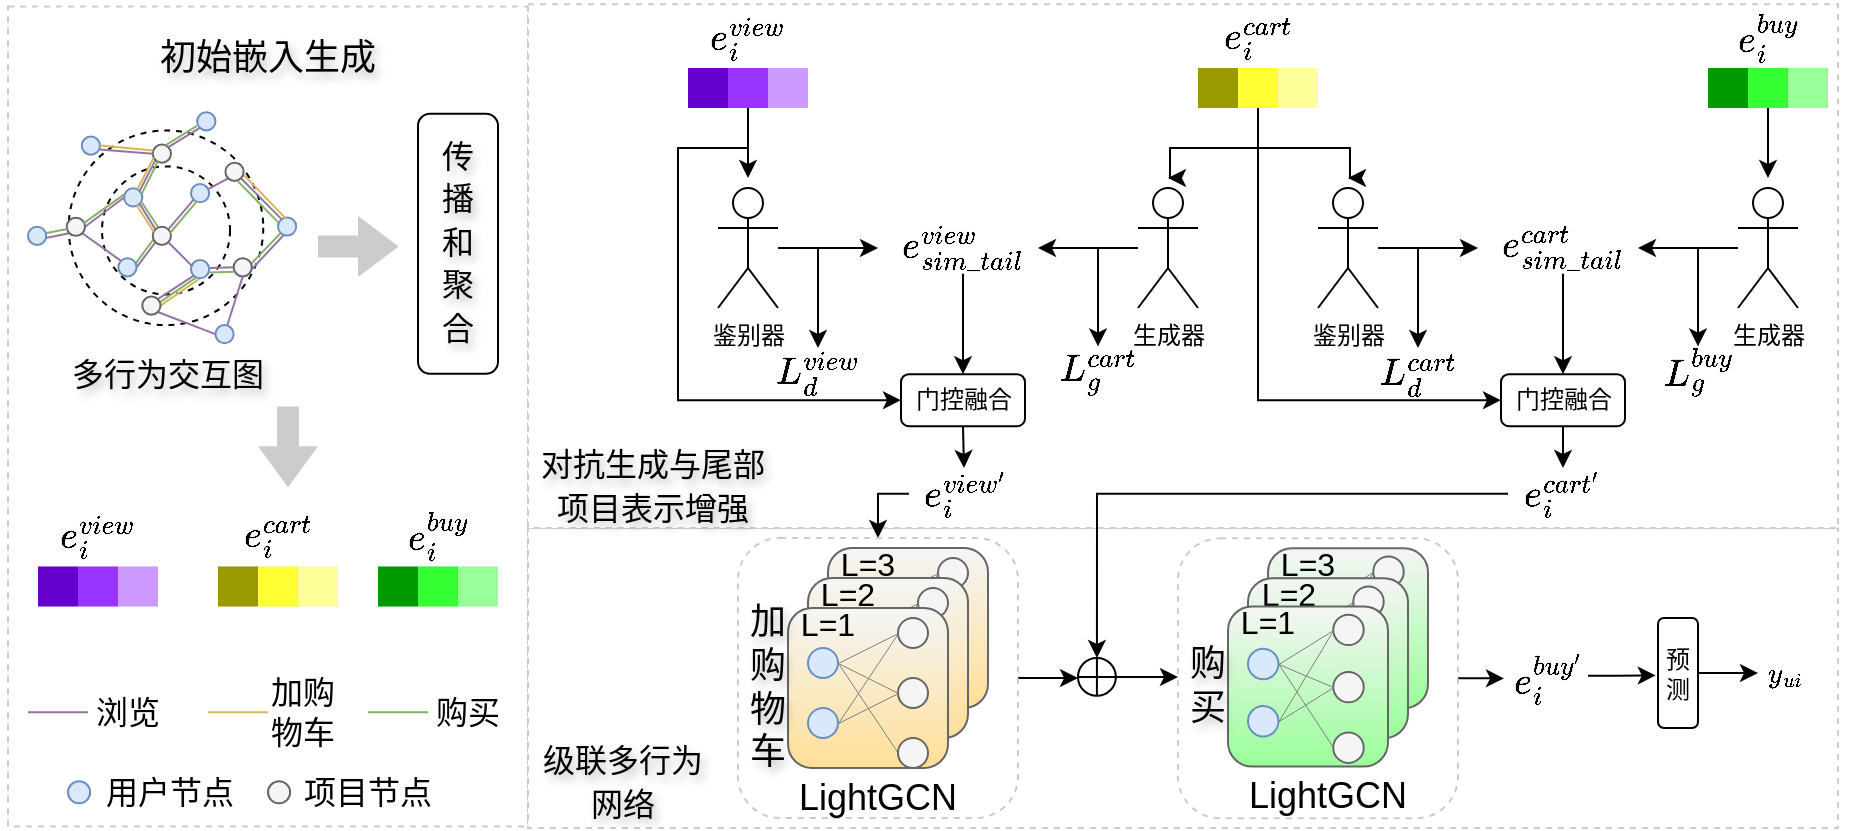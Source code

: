<mxfile version="28.1.2">
  <diagram name="第 1 页" id="a7vEhYP6rL8GsZ4J2X63">
    <mxGraphModel dx="1188" dy="619" grid="1" gridSize="5" guides="1" tooltips="1" connect="1" arrows="1" fold="1" page="1" pageScale="1" pageWidth="1169" pageHeight="827" math="1" shadow="0">
      <root>
        <mxCell id="0" />
        <mxCell id="1" parent="0" />
        <mxCell id="MW2vSJIWo7ZXO1ug8O02-76" value="" style="rounded=0;whiteSpace=wrap;html=1;strokeColor=#CCCCCC;dashed=1;" parent="1" vertex="1">
          <mxGeometry x="235" y="189.25" width="260" height="410" as="geometry" />
        </mxCell>
        <mxCell id="FkXduTycxBEro7HCxzzV-827" value="" style="rounded=0;whiteSpace=wrap;html=1;strokeColor=#CCCCCC;dashed=1;" parent="1" vertex="1">
          <mxGeometry x="495" y="450" width="655" height="150" as="geometry" />
        </mxCell>
        <mxCell id="FkXduTycxBEro7HCxzzV-693" value="" style="rounded=0;whiteSpace=wrap;html=1;strokeColor=#CCCCCC;dashed=1;" parent="1" vertex="1">
          <mxGeometry x="495" y="188.1" width="655" height="261.9" as="geometry" />
        </mxCell>
        <mxCell id="FkXduTycxBEro7HCxzzV-224" value="生成器" style="shape=umlActor;verticalLabelPosition=bottom;verticalAlign=top;html=1;outlineConnect=0;" parent="1" vertex="1">
          <mxGeometry x="800" y="280" width="30" height="60" as="geometry" />
        </mxCell>
        <mxCell id="FkXduTycxBEro7HCxzzV-225" value="鉴别器" style="shape=umlActor;verticalLabelPosition=bottom;verticalAlign=top;html=1;outlineConnect=0;" parent="1" vertex="1">
          <mxGeometry x="590" y="280" width="30" height="60" as="geometry" />
        </mxCell>
        <mxCell id="FkXduTycxBEro7HCxzzV-228" value="" style="endArrow=classic;html=1;rounded=0;" parent="1" edge="1">
          <mxGeometry width="50" height="50" relative="1" as="geometry">
            <mxPoint x="800" y="310" as="sourcePoint" />
            <mxPoint x="750" y="310" as="targetPoint" />
          </mxGeometry>
        </mxCell>
        <mxCell id="FkXduTycxBEro7HCxzzV-233" value="" style="endArrow=classic;html=1;rounded=0;" parent="1" edge="1">
          <mxGeometry width="50" height="50" relative="1" as="geometry">
            <mxPoint x="620" y="310" as="sourcePoint" />
            <mxPoint x="670" y="310" as="targetPoint" />
          </mxGeometry>
        </mxCell>
        <mxCell id="FkXduTycxBEro7HCxzzV-235" value="&lt;font style=&quot;font-size: 16px;&quot;&gt;\( L_d^{view} \)&lt;/font&gt;" style="text;html=1;align=center;verticalAlign=middle;whiteSpace=wrap;rounded=0;" parent="1" vertex="1">
          <mxGeometry x="630" y="360" width="20" height="25" as="geometry" />
        </mxCell>
        <mxCell id="FkXduTycxBEro7HCxzzV-236" value="" style="endArrow=classic;html=1;rounded=0;entryX=0.5;entryY=0;entryDx=0;entryDy=0;" parent="1" target="FkXduTycxBEro7HCxzzV-235" edge="1">
          <mxGeometry width="50" height="50" relative="1" as="geometry">
            <mxPoint x="640" y="310" as="sourcePoint" />
            <mxPoint x="775" y="370" as="targetPoint" />
          </mxGeometry>
        </mxCell>
        <mxCell id="FkXduTycxBEro7HCxzzV-238" value="&lt;font style=&quot;font-size: 16px;&quot;&gt;\( L_g^{cart} \)&lt;/font&gt;" style="text;html=1;align=center;verticalAlign=middle;whiteSpace=wrap;rounded=0;" parent="1" vertex="1">
          <mxGeometry x="770" y="359.2" width="20" height="25.8" as="geometry" />
        </mxCell>
        <mxCell id="FkXduTycxBEro7HCxzzV-239" value="" style="endArrow=classic;html=1;rounded=0;entryX=0.5;entryY=0;entryDx=0;entryDy=0;" parent="1" target="FkXduTycxBEro7HCxzzV-238" edge="1">
          <mxGeometry width="50" height="50" relative="1" as="geometry">
            <mxPoint x="780" y="310" as="sourcePoint" />
            <mxPoint x="915" y="370" as="targetPoint" />
          </mxGeometry>
        </mxCell>
        <mxCell id="FkXduTycxBEro7HCxzzV-248" style="edgeStyle=orthogonalEdgeStyle;rounded=0;orthogonalLoop=1;jettySize=auto;html=1;exitX=0.5;exitY=1;exitDx=0;exitDy=0;entryX=0.5;entryY=0;entryDx=0;entryDy=0;" parent="1" source="FkXduTycxBEro7HCxzzV-240" target="FkXduTycxBEro7HCxzzV-245" edge="1">
          <mxGeometry relative="1" as="geometry" />
        </mxCell>
        <mxCell id="FkXduTycxBEro7HCxzzV-240" value="&lt;font style=&quot;font-size: 16px;&quot;&gt;\(e_{sim\_tail}^{view}\)&lt;/font&gt;" style="text;html=1;align=center;verticalAlign=middle;whiteSpace=wrap;rounded=0;" parent="1" vertex="1">
          <mxGeometry x="685" y="297.1" width="55" height="25.8" as="geometry" />
        </mxCell>
        <mxCell id="FkXduTycxBEro7HCxzzV-486" style="edgeStyle=orthogonalEdgeStyle;rounded=0;orthogonalLoop=1;jettySize=auto;html=1;exitX=0.5;exitY=1;exitDx=0;exitDy=0;entryX=0.5;entryY=0;entryDx=0;entryDy=0;" parent="1" source="FkXduTycxBEro7HCxzzV-245" target="FkXduTycxBEro7HCxzzV-251" edge="1">
          <mxGeometry relative="1" as="geometry" />
        </mxCell>
        <mxCell id="FkXduTycxBEro7HCxzzV-245" value="门控融合" style="rounded=1;whiteSpace=wrap;html=1;" parent="1" vertex="1">
          <mxGeometry x="681.5" y="373.1" width="62" height="26" as="geometry" />
        </mxCell>
        <mxCell id="FkXduTycxBEro7HCxzzV-817" style="edgeStyle=orthogonalEdgeStyle;rounded=0;orthogonalLoop=1;jettySize=auto;html=1;exitX=0;exitY=0.5;exitDx=0;exitDy=0;entryX=0.5;entryY=0;entryDx=0;entryDy=0;" parent="1" source="FkXduTycxBEro7HCxzzV-251" target="FkXduTycxBEro7HCxzzV-706" edge="1">
          <mxGeometry relative="1" as="geometry">
            <Array as="points">
              <mxPoint x="670" y="433" />
            </Array>
          </mxGeometry>
        </mxCell>
        <mxCell id="FkXduTycxBEro7HCxzzV-251" value="&lt;font style=&quot;font-size: 16px;&quot;&gt;\(e_{i}^{view^\prime}\)&lt;/font&gt;" style="text;html=1;align=center;verticalAlign=middle;whiteSpace=wrap;rounded=0;" parent="1" vertex="1">
          <mxGeometry x="685.5" y="420.0" width="55" height="25.8" as="geometry" />
        </mxCell>
        <mxCell id="FkXduTycxBEro7HCxzzV-252" value="生成器" style="shape=umlActor;verticalLabelPosition=bottom;verticalAlign=top;html=1;outlineConnect=0;" parent="1" vertex="1">
          <mxGeometry x="1100" y="280" width="30" height="60" as="geometry" />
        </mxCell>
        <mxCell id="FkXduTycxBEro7HCxzzV-253" value="鉴别器" style="shape=umlActor;verticalLabelPosition=bottom;verticalAlign=top;html=1;outlineConnect=0;" parent="1" vertex="1">
          <mxGeometry x="890" y="280" width="30" height="60" as="geometry" />
        </mxCell>
        <mxCell id="FkXduTycxBEro7HCxzzV-254" value="" style="endArrow=classic;html=1;rounded=0;" parent="1" edge="1">
          <mxGeometry width="50" height="50" relative="1" as="geometry">
            <mxPoint x="1100" y="310" as="sourcePoint" />
            <mxPoint x="1050" y="310" as="targetPoint" />
          </mxGeometry>
        </mxCell>
        <mxCell id="FkXduTycxBEro7HCxzzV-255" value="" style="endArrow=classic;html=1;rounded=0;" parent="1" edge="1">
          <mxGeometry width="50" height="50" relative="1" as="geometry">
            <mxPoint x="920" y="310" as="sourcePoint" />
            <mxPoint x="970" y="310" as="targetPoint" />
          </mxGeometry>
        </mxCell>
        <mxCell id="FkXduTycxBEro7HCxzzV-256" value="&lt;font style=&quot;font-size: 16px;&quot;&gt;\( L_d^{cart} \)&lt;/font&gt;" style="text;html=1;align=center;verticalAlign=middle;whiteSpace=wrap;rounded=0;" parent="1" vertex="1">
          <mxGeometry x="930" y="360" width="20" height="25" as="geometry" />
        </mxCell>
        <mxCell id="FkXduTycxBEro7HCxzzV-257" value="" style="endArrow=classic;html=1;rounded=0;entryX=0.5;entryY=0;entryDx=0;entryDy=0;" parent="1" target="FkXduTycxBEro7HCxzzV-256" edge="1">
          <mxGeometry width="50" height="50" relative="1" as="geometry">
            <mxPoint x="940" y="310" as="sourcePoint" />
            <mxPoint x="1075" y="370" as="targetPoint" />
          </mxGeometry>
        </mxCell>
        <mxCell id="FkXduTycxBEro7HCxzzV-258" value="&lt;font style=&quot;font-size: 16px;&quot;&gt;\( L_g^{buy} \)&lt;/font&gt;" style="text;html=1;align=center;verticalAlign=middle;whiteSpace=wrap;rounded=0;" parent="1" vertex="1">
          <mxGeometry x="1070" y="359.2" width="20" height="25.8" as="geometry" />
        </mxCell>
        <mxCell id="FkXduTycxBEro7HCxzzV-259" value="" style="endArrow=classic;html=1;rounded=0;entryX=0.5;entryY=0;entryDx=0;entryDy=0;" parent="1" target="FkXduTycxBEro7HCxzzV-258" edge="1">
          <mxGeometry width="50" height="50" relative="1" as="geometry">
            <mxPoint x="1080" y="310" as="sourcePoint" />
            <mxPoint x="1215" y="370" as="targetPoint" />
          </mxGeometry>
        </mxCell>
        <mxCell id="FkXduTycxBEro7HCxzzV-260" style="edgeStyle=orthogonalEdgeStyle;rounded=0;orthogonalLoop=1;jettySize=auto;html=1;exitX=0.5;exitY=1;exitDx=0;exitDy=0;entryX=0.5;entryY=0;entryDx=0;entryDy=0;" parent="1" source="FkXduTycxBEro7HCxzzV-261" target="FkXduTycxBEro7HCxzzV-263" edge="1">
          <mxGeometry relative="1" as="geometry" />
        </mxCell>
        <mxCell id="FkXduTycxBEro7HCxzzV-261" value="&lt;font style=&quot;font-size: 16px;&quot;&gt;\(e_{sim\_tail}^{cart}\)&lt;/font&gt;" style="text;html=1;align=center;verticalAlign=middle;whiteSpace=wrap;rounded=0;" parent="1" vertex="1">
          <mxGeometry x="985" y="297.1" width="55" height="25.8" as="geometry" />
        </mxCell>
        <mxCell id="FkXduTycxBEro7HCxzzV-487" style="edgeStyle=orthogonalEdgeStyle;rounded=0;orthogonalLoop=1;jettySize=auto;html=1;exitX=0.5;exitY=1;exitDx=0;exitDy=0;entryX=0.5;entryY=0;entryDx=0;entryDy=0;" parent="1" source="FkXduTycxBEro7HCxzzV-263" target="FkXduTycxBEro7HCxzzV-264" edge="1">
          <mxGeometry relative="1" as="geometry" />
        </mxCell>
        <mxCell id="FkXduTycxBEro7HCxzzV-263" value="门控融合" style="rounded=1;whiteSpace=wrap;html=1;" parent="1" vertex="1">
          <mxGeometry x="981.5" y="373.1" width="62" height="26" as="geometry" />
        </mxCell>
        <mxCell id="9Xfc3zaQl3-iHb2R2gm2-25" style="edgeStyle=orthogonalEdgeStyle;rounded=0;orthogonalLoop=1;jettySize=auto;html=1;exitX=0;exitY=0.5;exitDx=0;exitDy=0;entryX=0.5;entryY=0;entryDx=0;entryDy=0;" edge="1" parent="1" source="FkXduTycxBEro7HCxzzV-264" target="FkXduTycxBEro7HCxzzV-701">
          <mxGeometry relative="1" as="geometry" />
        </mxCell>
        <mxCell id="FkXduTycxBEro7HCxzzV-264" value="&lt;font style=&quot;font-size: 16px;&quot;&gt;\(e_{i}^{cart^\prime}\)&lt;/font&gt;" style="text;html=1;align=center;verticalAlign=middle;whiteSpace=wrap;rounded=0;" parent="1" vertex="1">
          <mxGeometry x="985" y="420" width="55" height="25.8" as="geometry" />
        </mxCell>
        <mxCell id="FkXduTycxBEro7HCxzzV-477" value="&lt;font style=&quot;font-size: 16px;&quot;&gt;\(e_{i}^{buy^\prime}\)&lt;/font&gt;" style="text;html=1;align=center;verticalAlign=middle;whiteSpace=wrap;rounded=0;" parent="1" vertex="1">
          <mxGeometry x="985" y="512.1" width="40" height="25.8" as="geometry" />
        </mxCell>
        <mxCell id="FkXduTycxBEro7HCxzzV-695" value="&lt;font style=&quot;font-size: 16px;&quot;&gt;对抗生成与尾部项目表示增强&lt;/font&gt;" style="text;html=1;align=center;verticalAlign=middle;whiteSpace=wrap;rounded=1;fontSize=18;textShadow=1;strokeColor=none;" parent="1" vertex="1">
          <mxGeometry x="495" y="414" width="125" height="30" as="geometry" />
        </mxCell>
        <mxCell id="FkXduTycxBEro7HCxzzV-700" value="" style="group" parent="1" vertex="1" connectable="0">
          <mxGeometry x="770" y="515" width="20" height="20" as="geometry" />
        </mxCell>
        <mxCell id="FkXduTycxBEro7HCxzzV-701" value="" style="ellipse;whiteSpace=wrap;html=1;aspect=fixed;" parent="FkXduTycxBEro7HCxzzV-700" vertex="1">
          <mxGeometry width="18.919" height="18.919" as="geometry" />
        </mxCell>
        <mxCell id="FkXduTycxBEro7HCxzzV-702" value="" style="endArrow=none;html=1;rounded=0;exitX=0;exitY=0.5;exitDx=0;exitDy=0;entryX=1;entryY=0.5;entryDx=0;entryDy=0;" parent="FkXduTycxBEro7HCxzzV-700" source="FkXduTycxBEro7HCxzzV-701" target="FkXduTycxBEro7HCxzzV-701" edge="1">
          <mxGeometry width="50" height="50" relative="1" as="geometry">
            <mxPoint x="38.75" y="18.25" as="sourcePoint" />
            <mxPoint x="51.25" y="5.75" as="targetPoint" />
          </mxGeometry>
        </mxCell>
        <mxCell id="FkXduTycxBEro7HCxzzV-703" value="" style="endArrow=none;html=1;rounded=0;exitX=0.5;exitY=1;exitDx=0;exitDy=0;entryX=0.5;entryY=0;entryDx=0;entryDy=0;" parent="FkXduTycxBEro7HCxzzV-700" source="FkXduTycxBEro7HCxzzV-701" target="FkXduTycxBEro7HCxzzV-701" edge="1">
          <mxGeometry width="50" height="50" relative="1" as="geometry">
            <mxPoint x="50" y="10.75" as="sourcePoint" />
            <mxPoint x="70" y="10.75" as="targetPoint" />
          </mxGeometry>
        </mxCell>
        <mxCell id="FkXduTycxBEro7HCxzzV-818" style="edgeStyle=orthogonalEdgeStyle;rounded=0;orthogonalLoop=1;jettySize=auto;html=1;exitX=1;exitY=0.5;exitDx=0;exitDy=0;entryX=0;entryY=0.5;entryDx=0;entryDy=0;" parent="1" source="FkXduTycxBEro7HCxzzV-706" target="FkXduTycxBEro7HCxzzV-701" edge="1">
          <mxGeometry relative="1" as="geometry" />
        </mxCell>
        <mxCell id="FkXduTycxBEro7HCxzzV-706" value="" style="rounded=1;whiteSpace=wrap;html=1;dashed=1;strokeColor=#CCCCCC;" parent="1" vertex="1">
          <mxGeometry x="600" y="455" width="140" height="140" as="geometry" />
        </mxCell>
        <mxCell id="FkXduTycxBEro7HCxzzV-707" value="" style="group" parent="1" vertex="1" connectable="0">
          <mxGeometry x="625" y="460" width="100" height="110" as="geometry" />
        </mxCell>
        <mxCell id="FkXduTycxBEro7HCxzzV-708" value="" style="group" parent="FkXduTycxBEro7HCxzzV-707" vertex="1" connectable="0">
          <mxGeometry x="20" width="80" height="80" as="geometry" />
        </mxCell>
        <mxCell id="FkXduTycxBEro7HCxzzV-709" style="rounded=0;orthogonalLoop=1;jettySize=auto;html=1;exitX=1;exitY=0.5;exitDx=0;exitDy=0;entryX=0;entryY=0.5;entryDx=0;entryDy=0;strokeColor=#808080;align=center;verticalAlign=middle;fontFamily=Helvetica;fontSize=11;fontColor=default;labelBackgroundColor=default;endArrow=none;endFill=0;strokeWidth=0.5;" parent="FkXduTycxBEro7HCxzzV-708" source="FkXduTycxBEro7HCxzzV-711" edge="1">
          <mxGeometry relative="1" as="geometry">
            <mxPoint x="68" y="24.42" as="targetPoint" />
          </mxGeometry>
        </mxCell>
        <mxCell id="FkXduTycxBEro7HCxzzV-710" style="rounded=0;orthogonalLoop=1;jettySize=auto;html=1;exitX=1;exitY=0.5;exitDx=0;exitDy=0;entryX=0;entryY=0.5;entryDx=0;entryDy=0;strokeColor=#808080;align=center;verticalAlign=middle;fontFamily=Helvetica;fontSize=11;fontColor=default;labelBackgroundColor=default;endArrow=none;endFill=0;strokeWidth=0.5;" parent="FkXduTycxBEro7HCxzzV-708" source="FkXduTycxBEro7HCxzzV-711" edge="1">
          <mxGeometry relative="1" as="geometry">
            <mxPoint x="68" y="55.42" as="targetPoint" />
          </mxGeometry>
        </mxCell>
        <mxCell id="FkXduTycxBEro7HCxzzV-711" value="" style="ellipse;whiteSpace=wrap;html=1;aspect=fixed;fillColor=#dae8fc;strokeColor=#6c8ebf;" parent="FkXduTycxBEro7HCxzzV-708" vertex="1">
          <mxGeometry x="25" y="5" width="15" height="15" as="geometry" />
        </mxCell>
        <mxCell id="FkXduTycxBEro7HCxzzV-712" style="rounded=0;orthogonalLoop=1;jettySize=auto;html=1;exitX=1;exitY=0.5;exitDx=0;exitDy=0;entryX=0;entryY=0.5;entryDx=0;entryDy=0;strokeColor=#808080;align=center;verticalAlign=middle;fontFamily=Helvetica;fontSize=11;fontColor=default;labelBackgroundColor=default;endArrow=none;endFill=0;strokeWidth=0.5;" parent="FkXduTycxBEro7HCxzzV-708" source="FkXduTycxBEro7HCxzzV-713" edge="1">
          <mxGeometry relative="1" as="geometry">
            <mxPoint x="68" y="24.42" as="targetPoint" />
          </mxGeometry>
        </mxCell>
        <mxCell id="FkXduTycxBEro7HCxzzV-713" value="" style="ellipse;whiteSpace=wrap;html=1;aspect=fixed;fillColor=#dae8fc;strokeColor=#6c8ebf;" parent="FkXduTycxBEro7HCxzzV-708" vertex="1">
          <mxGeometry x="25" y="35" width="15" height="15" as="geometry" />
        </mxCell>
        <mxCell id="FkXduTycxBEro7HCxzzV-714" value="" style="rounded=1;whiteSpace=wrap;html=1;fillColor=#f5f5f5;strokeColor=#666666;gradientColor=#FFDF97;" parent="FkXduTycxBEro7HCxzzV-708" vertex="1">
          <mxGeometry width="80" height="80" as="geometry" />
        </mxCell>
        <mxCell id="FkXduTycxBEro7HCxzzV-715" value="" style="group" parent="FkXduTycxBEro7HCxzzV-708" vertex="1" connectable="0">
          <mxGeometry x="10" y="5" width="60" height="75" as="geometry" />
        </mxCell>
        <mxCell id="FkXduTycxBEro7HCxzzV-716" style="rounded=0;orthogonalLoop=1;jettySize=auto;html=1;exitX=1;exitY=0.5;exitDx=0;exitDy=0;entryX=0;entryY=0.5;entryDx=0;entryDy=0;endArrow=none;endFill=0;strokeColor=#808080;strokeWidth=0.5;" parent="FkXduTycxBEro7HCxzzV-715" source="FkXduTycxBEro7HCxzzV-719" target="FkXduTycxBEro7HCxzzV-720" edge="1">
          <mxGeometry relative="1" as="geometry" />
        </mxCell>
        <mxCell id="FkXduTycxBEro7HCxzzV-717" style="rounded=0;orthogonalLoop=1;jettySize=auto;html=1;exitX=1;exitY=0.5;exitDx=0;exitDy=0;entryX=0;entryY=0.5;entryDx=0;entryDy=0;strokeColor=#808080;align=center;verticalAlign=middle;fontFamily=Helvetica;fontSize=11;fontColor=default;labelBackgroundColor=default;endArrow=none;endFill=0;strokeWidth=0.5;" parent="FkXduTycxBEro7HCxzzV-715" source="FkXduTycxBEro7HCxzzV-719" target="FkXduTycxBEro7HCxzzV-721" edge="1">
          <mxGeometry relative="1" as="geometry" />
        </mxCell>
        <mxCell id="FkXduTycxBEro7HCxzzV-718" style="rounded=0;orthogonalLoop=1;jettySize=auto;html=1;exitX=1;exitY=0.5;exitDx=0;exitDy=0;entryX=0;entryY=0.5;entryDx=0;entryDy=0;strokeColor=#808080;align=center;verticalAlign=middle;fontFamily=Helvetica;fontSize=11;fontColor=default;labelBackgroundColor=default;endArrow=none;endFill=0;strokeWidth=0.5;" parent="FkXduTycxBEro7HCxzzV-715" source="FkXduTycxBEro7HCxzzV-719" target="FkXduTycxBEro7HCxzzV-722" edge="1">
          <mxGeometry relative="1" as="geometry" />
        </mxCell>
        <mxCell id="FkXduTycxBEro7HCxzzV-719" value="" style="ellipse;whiteSpace=wrap;html=1;aspect=fixed;fillColor=#dae8fc;strokeColor=#6c8ebf;" parent="FkXduTycxBEro7HCxzzV-715" vertex="1">
          <mxGeometry y="15" width="15" height="15" as="geometry" />
        </mxCell>
        <mxCell id="FkXduTycxBEro7HCxzzV-720" value="" style="ellipse;whiteSpace=wrap;html=1;aspect=fixed;fillColor=#f5f5f5;strokeColor=#666666;fontColor=#333333;" parent="FkXduTycxBEro7HCxzzV-715" vertex="1">
          <mxGeometry x="45" width="15" height="15" as="geometry" />
        </mxCell>
        <mxCell id="FkXduTycxBEro7HCxzzV-721" value="" style="ellipse;whiteSpace=wrap;html=1;aspect=fixed;fillColor=#f5f5f5;strokeColor=#666666;fontColor=#333333;" parent="FkXduTycxBEro7HCxzzV-715" vertex="1">
          <mxGeometry x="45" y="30" width="15" height="15" as="geometry" />
        </mxCell>
        <mxCell id="FkXduTycxBEro7HCxzzV-722" value="" style="ellipse;whiteSpace=wrap;html=1;aspect=fixed;fillColor=#f5f5f5;strokeColor=#666666;fontColor=#333333;" parent="FkXduTycxBEro7HCxzzV-715" vertex="1">
          <mxGeometry x="45" y="60" width="15" height="15" as="geometry" />
        </mxCell>
        <mxCell id="FkXduTycxBEro7HCxzzV-723" style="rounded=0;orthogonalLoop=1;jettySize=auto;html=1;exitX=1;exitY=0.5;exitDx=0;exitDy=0;entryX=0;entryY=0.5;entryDx=0;entryDy=0;strokeColor=#808080;align=center;verticalAlign=middle;fontFamily=Helvetica;fontSize=11;fontColor=default;labelBackgroundColor=default;endArrow=none;endFill=0;strokeWidth=0.5;" parent="FkXduTycxBEro7HCxzzV-715" source="FkXduTycxBEro7HCxzzV-725" target="FkXduTycxBEro7HCxzzV-720" edge="1">
          <mxGeometry relative="1" as="geometry" />
        </mxCell>
        <mxCell id="FkXduTycxBEro7HCxzzV-724" style="rounded=0;orthogonalLoop=1;jettySize=auto;html=1;exitX=1;exitY=0.5;exitDx=0;exitDy=0;entryX=0;entryY=0.5;entryDx=0;entryDy=0;strokeColor=#808080;align=center;verticalAlign=middle;fontFamily=Helvetica;fontSize=11;fontColor=default;labelBackgroundColor=default;endArrow=none;endFill=0;strokeWidth=0.5;" parent="FkXduTycxBEro7HCxzzV-715" source="FkXduTycxBEro7HCxzzV-725" target="FkXduTycxBEro7HCxzzV-721" edge="1">
          <mxGeometry relative="1" as="geometry" />
        </mxCell>
        <mxCell id="FkXduTycxBEro7HCxzzV-725" value="" style="ellipse;whiteSpace=wrap;html=1;aspect=fixed;fillColor=#dae8fc;strokeColor=#6c8ebf;" parent="FkXduTycxBEro7HCxzzV-715" vertex="1">
          <mxGeometry y="45" width="15" height="15" as="geometry" />
        </mxCell>
        <mxCell id="FkXduTycxBEro7HCxzzV-726" value="&lt;font style=&quot;font-size: 16px;&quot;&gt;L=3&lt;/font&gt;" style="text;html=1;align=center;verticalAlign=middle;whiteSpace=wrap;rounded=0;" parent="FkXduTycxBEro7HCxzzV-708" vertex="1">
          <mxGeometry x="5" width="30" height="15" as="geometry" />
        </mxCell>
        <mxCell id="FkXduTycxBEro7HCxzzV-727" value="" style="group" parent="FkXduTycxBEro7HCxzzV-707" vertex="1" connectable="0">
          <mxGeometry x="10" y="15" width="80" height="80" as="geometry" />
        </mxCell>
        <mxCell id="FkXduTycxBEro7HCxzzV-728" value="" style="rounded=1;whiteSpace=wrap;html=1;fillColor=#f5f5f5;strokeColor=#666666;gradientColor=#FFDF97;" parent="FkXduTycxBEro7HCxzzV-727" vertex="1">
          <mxGeometry width="80" height="80" as="geometry" />
        </mxCell>
        <mxCell id="FkXduTycxBEro7HCxzzV-729" value="" style="group" parent="FkXduTycxBEro7HCxzzV-727" vertex="1" connectable="0">
          <mxGeometry x="10" y="5" width="60" height="75" as="geometry" />
        </mxCell>
        <mxCell id="FkXduTycxBEro7HCxzzV-730" style="rounded=0;orthogonalLoop=1;jettySize=auto;html=1;exitX=1;exitY=0.5;exitDx=0;exitDy=0;entryX=0;entryY=0.5;entryDx=0;entryDy=0;endArrow=none;endFill=0;strokeColor=#808080;strokeWidth=0.5;" parent="FkXduTycxBEro7HCxzzV-729" source="FkXduTycxBEro7HCxzzV-733" target="FkXduTycxBEro7HCxzzV-734" edge="1">
          <mxGeometry relative="1" as="geometry" />
        </mxCell>
        <mxCell id="FkXduTycxBEro7HCxzzV-731" style="rounded=0;orthogonalLoop=1;jettySize=auto;html=1;exitX=1;exitY=0.5;exitDx=0;exitDy=0;entryX=0;entryY=0.5;entryDx=0;entryDy=0;strokeColor=#808080;align=center;verticalAlign=middle;fontFamily=Helvetica;fontSize=11;fontColor=default;labelBackgroundColor=default;endArrow=none;endFill=0;strokeWidth=0.5;" parent="FkXduTycxBEro7HCxzzV-729" source="FkXduTycxBEro7HCxzzV-733" target="FkXduTycxBEro7HCxzzV-735" edge="1">
          <mxGeometry relative="1" as="geometry" />
        </mxCell>
        <mxCell id="FkXduTycxBEro7HCxzzV-732" style="rounded=0;orthogonalLoop=1;jettySize=auto;html=1;exitX=1;exitY=0.5;exitDx=0;exitDy=0;entryX=0;entryY=0.5;entryDx=0;entryDy=0;strokeColor=#808080;align=center;verticalAlign=middle;fontFamily=Helvetica;fontSize=11;fontColor=default;labelBackgroundColor=default;endArrow=none;endFill=0;strokeWidth=0.5;" parent="FkXduTycxBEro7HCxzzV-729" source="FkXduTycxBEro7HCxzzV-733" target="FkXduTycxBEro7HCxzzV-736" edge="1">
          <mxGeometry relative="1" as="geometry" />
        </mxCell>
        <mxCell id="FkXduTycxBEro7HCxzzV-733" value="" style="ellipse;whiteSpace=wrap;html=1;aspect=fixed;fillColor=#dae8fc;strokeColor=#6c8ebf;" parent="FkXduTycxBEro7HCxzzV-729" vertex="1">
          <mxGeometry y="15" width="15" height="15" as="geometry" />
        </mxCell>
        <mxCell id="FkXduTycxBEro7HCxzzV-734" value="" style="ellipse;whiteSpace=wrap;html=1;aspect=fixed;fillColor=#f5f5f5;strokeColor=#666666;fontColor=#333333;" parent="FkXduTycxBEro7HCxzzV-729" vertex="1">
          <mxGeometry x="45" width="15" height="15" as="geometry" />
        </mxCell>
        <mxCell id="FkXduTycxBEro7HCxzzV-735" value="" style="ellipse;whiteSpace=wrap;html=1;aspect=fixed;fillColor=#f5f5f5;strokeColor=#666666;fontColor=#333333;" parent="FkXduTycxBEro7HCxzzV-729" vertex="1">
          <mxGeometry x="45" y="30" width="15" height="15" as="geometry" />
        </mxCell>
        <mxCell id="FkXduTycxBEro7HCxzzV-736" value="" style="ellipse;whiteSpace=wrap;html=1;aspect=fixed;fillColor=#f5f5f5;strokeColor=#666666;fontColor=#333333;" parent="FkXduTycxBEro7HCxzzV-729" vertex="1">
          <mxGeometry x="45" y="60" width="15" height="15" as="geometry" />
        </mxCell>
        <mxCell id="FkXduTycxBEro7HCxzzV-737" style="rounded=0;orthogonalLoop=1;jettySize=auto;html=1;exitX=1;exitY=0.5;exitDx=0;exitDy=0;entryX=0;entryY=0.5;entryDx=0;entryDy=0;strokeColor=#808080;align=center;verticalAlign=middle;fontFamily=Helvetica;fontSize=11;fontColor=default;labelBackgroundColor=default;endArrow=none;endFill=0;strokeWidth=0.5;" parent="FkXduTycxBEro7HCxzzV-729" source="FkXduTycxBEro7HCxzzV-739" target="FkXduTycxBEro7HCxzzV-734" edge="1">
          <mxGeometry relative="1" as="geometry" />
        </mxCell>
        <mxCell id="FkXduTycxBEro7HCxzzV-738" style="rounded=0;orthogonalLoop=1;jettySize=auto;html=1;exitX=1;exitY=0.5;exitDx=0;exitDy=0;entryX=0;entryY=0.5;entryDx=0;entryDy=0;strokeColor=#808080;align=center;verticalAlign=middle;fontFamily=Helvetica;fontSize=11;fontColor=default;labelBackgroundColor=default;endArrow=none;endFill=0;strokeWidth=0.5;" parent="FkXduTycxBEro7HCxzzV-729" source="FkXduTycxBEro7HCxzzV-739" target="FkXduTycxBEro7HCxzzV-735" edge="1">
          <mxGeometry relative="1" as="geometry" />
        </mxCell>
        <mxCell id="FkXduTycxBEro7HCxzzV-739" value="" style="ellipse;whiteSpace=wrap;html=1;aspect=fixed;fillColor=#dae8fc;strokeColor=#6c8ebf;" parent="FkXduTycxBEro7HCxzzV-729" vertex="1">
          <mxGeometry y="45" width="15" height="15" as="geometry" />
        </mxCell>
        <mxCell id="FkXduTycxBEro7HCxzzV-740" value="&lt;font style=&quot;font-size: 16px;&quot;&gt;L=2&lt;/font&gt;" style="text;html=1;align=center;verticalAlign=middle;whiteSpace=wrap;rounded=0;" parent="FkXduTycxBEro7HCxzzV-727" vertex="1">
          <mxGeometry x="5" width="30" height="15" as="geometry" />
        </mxCell>
        <mxCell id="FkXduTycxBEro7HCxzzV-741" value="" style="group" parent="FkXduTycxBEro7HCxzzV-707" vertex="1" connectable="0">
          <mxGeometry y="30" width="80" height="80" as="geometry" />
        </mxCell>
        <mxCell id="FkXduTycxBEro7HCxzzV-742" value="" style="rounded=1;whiteSpace=wrap;html=1;fillColor=#f5f5f5;strokeColor=#666666;gradientColor=#FFDF97;" parent="FkXduTycxBEro7HCxzzV-741" vertex="1">
          <mxGeometry width="80" height="80" as="geometry" />
        </mxCell>
        <mxCell id="FkXduTycxBEro7HCxzzV-743" value="" style="group" parent="FkXduTycxBEro7HCxzzV-741" vertex="1" connectable="0">
          <mxGeometry x="10" y="5" width="60" height="75" as="geometry" />
        </mxCell>
        <mxCell id="FkXduTycxBEro7HCxzzV-744" style="rounded=0;orthogonalLoop=1;jettySize=auto;html=1;exitX=1;exitY=0.5;exitDx=0;exitDy=0;entryX=0;entryY=0.5;entryDx=0;entryDy=0;endArrow=none;endFill=0;strokeColor=#808080;strokeWidth=0.5;" parent="FkXduTycxBEro7HCxzzV-743" source="FkXduTycxBEro7HCxzzV-747" target="FkXduTycxBEro7HCxzzV-748" edge="1">
          <mxGeometry relative="1" as="geometry" />
        </mxCell>
        <mxCell id="FkXduTycxBEro7HCxzzV-745" style="rounded=0;orthogonalLoop=1;jettySize=auto;html=1;exitX=1;exitY=0.5;exitDx=0;exitDy=0;entryX=0;entryY=0.5;entryDx=0;entryDy=0;strokeColor=#808080;align=center;verticalAlign=middle;fontFamily=Helvetica;fontSize=11;fontColor=default;labelBackgroundColor=default;endArrow=none;endFill=0;strokeWidth=0.5;" parent="FkXduTycxBEro7HCxzzV-743" source="FkXduTycxBEro7HCxzzV-747" target="FkXduTycxBEro7HCxzzV-749" edge="1">
          <mxGeometry relative="1" as="geometry" />
        </mxCell>
        <mxCell id="FkXduTycxBEro7HCxzzV-746" style="rounded=0;orthogonalLoop=1;jettySize=auto;html=1;exitX=1;exitY=0.5;exitDx=0;exitDy=0;entryX=0;entryY=0.5;entryDx=0;entryDy=0;strokeColor=#808080;align=center;verticalAlign=middle;fontFamily=Helvetica;fontSize=11;fontColor=default;labelBackgroundColor=default;endArrow=none;endFill=0;strokeWidth=0.5;" parent="FkXduTycxBEro7HCxzzV-743" source="FkXduTycxBEro7HCxzzV-747" target="FkXduTycxBEro7HCxzzV-750" edge="1">
          <mxGeometry relative="1" as="geometry" />
        </mxCell>
        <mxCell id="FkXduTycxBEro7HCxzzV-747" value="" style="ellipse;whiteSpace=wrap;html=1;aspect=fixed;fillColor=#dae8fc;strokeColor=#6c8ebf;" parent="FkXduTycxBEro7HCxzzV-743" vertex="1">
          <mxGeometry y="15" width="15" height="15" as="geometry" />
        </mxCell>
        <mxCell id="FkXduTycxBEro7HCxzzV-748" value="" style="ellipse;whiteSpace=wrap;html=1;aspect=fixed;fillColor=#f5f5f5;strokeColor=#666666;fontColor=#333333;" parent="FkXduTycxBEro7HCxzzV-743" vertex="1">
          <mxGeometry x="45" width="15" height="15" as="geometry" />
        </mxCell>
        <mxCell id="FkXduTycxBEro7HCxzzV-749" value="" style="ellipse;whiteSpace=wrap;html=1;aspect=fixed;fillColor=#f5f5f5;strokeColor=#666666;fontColor=#333333;" parent="FkXduTycxBEro7HCxzzV-743" vertex="1">
          <mxGeometry x="45" y="30" width="15" height="15" as="geometry" />
        </mxCell>
        <mxCell id="FkXduTycxBEro7HCxzzV-750" value="" style="ellipse;whiteSpace=wrap;html=1;aspect=fixed;fillColor=#f5f5f5;strokeColor=#666666;fontColor=#333333;" parent="FkXduTycxBEro7HCxzzV-743" vertex="1">
          <mxGeometry x="45" y="60" width="15" height="15" as="geometry" />
        </mxCell>
        <mxCell id="FkXduTycxBEro7HCxzzV-751" style="rounded=0;orthogonalLoop=1;jettySize=auto;html=1;exitX=1;exitY=0.5;exitDx=0;exitDy=0;entryX=0;entryY=0.5;entryDx=0;entryDy=0;strokeColor=#808080;align=center;verticalAlign=middle;fontFamily=Helvetica;fontSize=11;fontColor=default;labelBackgroundColor=default;endArrow=none;endFill=0;strokeWidth=0.5;" parent="FkXduTycxBEro7HCxzzV-743" source="FkXduTycxBEro7HCxzzV-753" target="FkXduTycxBEro7HCxzzV-748" edge="1">
          <mxGeometry relative="1" as="geometry" />
        </mxCell>
        <mxCell id="FkXduTycxBEro7HCxzzV-752" style="rounded=0;orthogonalLoop=1;jettySize=auto;html=1;exitX=1;exitY=0.5;exitDx=0;exitDy=0;entryX=0;entryY=0.5;entryDx=0;entryDy=0;strokeColor=#808080;align=center;verticalAlign=middle;fontFamily=Helvetica;fontSize=11;fontColor=default;labelBackgroundColor=default;endArrow=none;endFill=0;strokeWidth=0.5;" parent="FkXduTycxBEro7HCxzzV-743" source="FkXduTycxBEro7HCxzzV-753" target="FkXduTycxBEro7HCxzzV-749" edge="1">
          <mxGeometry relative="1" as="geometry" />
        </mxCell>
        <mxCell id="FkXduTycxBEro7HCxzzV-753" value="" style="ellipse;whiteSpace=wrap;html=1;aspect=fixed;fillColor=#dae8fc;strokeColor=#6c8ebf;" parent="FkXduTycxBEro7HCxzzV-743" vertex="1">
          <mxGeometry y="45" width="15" height="15" as="geometry" />
        </mxCell>
        <mxCell id="FkXduTycxBEro7HCxzzV-754" value="&lt;font style=&quot;font-size: 16px;&quot;&gt;L=1&lt;/font&gt;" style="text;html=1;align=center;verticalAlign=middle;whiteSpace=wrap;rounded=0;" parent="FkXduTycxBEro7HCxzzV-741" vertex="1">
          <mxGeometry x="5" width="30" height="15" as="geometry" />
        </mxCell>
        <mxCell id="FkXduTycxBEro7HCxzzV-755" value="&lt;font style=&quot;font-size: 18px;&quot;&gt;加购物车&lt;/font&gt;" style="text;html=1;align=center;verticalAlign=middle;whiteSpace=wrap;rounded=0;textShadow=1;" parent="1" vertex="1">
          <mxGeometry x="605" y="520" width="20" height="20" as="geometry" />
        </mxCell>
        <mxCell id="FkXduTycxBEro7HCxzzV-806" value="" style="group" parent="1" vertex="1" connectable="0">
          <mxGeometry x="820" y="455.15" width="140" height="144.1" as="geometry" />
        </mxCell>
        <mxCell id="FkXduTycxBEro7HCxzzV-811" style="edgeStyle=orthogonalEdgeStyle;rounded=0;orthogonalLoop=1;jettySize=auto;html=1;exitX=1;exitY=0.5;exitDx=0;exitDy=0;" parent="FkXduTycxBEro7HCxzzV-806" source="FkXduTycxBEro7HCxzzV-756" edge="1">
          <mxGeometry relative="1" as="geometry">
            <mxPoint x="163" y="70.74" as="targetPoint" />
          </mxGeometry>
        </mxCell>
        <mxCell id="FkXduTycxBEro7HCxzzV-756" value="" style="rounded=1;whiteSpace=wrap;html=1;dashed=1;strokeColor=#CCCCCC;" parent="FkXduTycxBEro7HCxzzV-806" vertex="1">
          <mxGeometry width="140" height="140" as="geometry" />
        </mxCell>
        <mxCell id="FkXduTycxBEro7HCxzzV-757" value="" style="group" parent="FkXduTycxBEro7HCxzzV-806" vertex="1" connectable="0">
          <mxGeometry x="25" y="5" width="100" height="109.1" as="geometry" />
        </mxCell>
        <mxCell id="FkXduTycxBEro7HCxzzV-758" value="" style="group" parent="FkXduTycxBEro7HCxzzV-757" vertex="1" connectable="0">
          <mxGeometry x="20" width="80" height="80" as="geometry" />
        </mxCell>
        <mxCell id="FkXduTycxBEro7HCxzzV-759" style="rounded=0;orthogonalLoop=1;jettySize=auto;html=1;exitX=1;exitY=0.5;exitDx=0;exitDy=0;entryX=0;entryY=0.5;entryDx=0;entryDy=0;strokeColor=#808080;align=center;verticalAlign=middle;fontFamily=Helvetica;fontSize=11;fontColor=default;labelBackgroundColor=default;endArrow=none;endFill=0;strokeWidth=0.5;" parent="FkXduTycxBEro7HCxzzV-758" source="FkXduTycxBEro7HCxzzV-761" edge="1">
          <mxGeometry relative="1" as="geometry">
            <mxPoint x="68" y="24.42" as="targetPoint" />
          </mxGeometry>
        </mxCell>
        <mxCell id="FkXduTycxBEro7HCxzzV-760" style="rounded=0;orthogonalLoop=1;jettySize=auto;html=1;exitX=1;exitY=0.5;exitDx=0;exitDy=0;entryX=0;entryY=0.5;entryDx=0;entryDy=0;strokeColor=#808080;align=center;verticalAlign=middle;fontFamily=Helvetica;fontSize=11;fontColor=default;labelBackgroundColor=default;endArrow=none;endFill=0;strokeWidth=0.5;" parent="FkXduTycxBEro7HCxzzV-758" source="FkXduTycxBEro7HCxzzV-761" edge="1">
          <mxGeometry relative="1" as="geometry">
            <mxPoint x="68" y="55.42" as="targetPoint" />
          </mxGeometry>
        </mxCell>
        <mxCell id="FkXduTycxBEro7HCxzzV-761" value="" style="ellipse;whiteSpace=wrap;html=1;aspect=fixed;fillColor=#dae8fc;strokeColor=#6c8ebf;" parent="FkXduTycxBEro7HCxzzV-758" vertex="1">
          <mxGeometry x="25" y="5.465" width="15.228" height="15.228" as="geometry" />
        </mxCell>
        <mxCell id="FkXduTycxBEro7HCxzzV-762" style="rounded=0;orthogonalLoop=1;jettySize=auto;html=1;exitX=1;exitY=0.5;exitDx=0;exitDy=0;entryX=0;entryY=0.5;entryDx=0;entryDy=0;strokeColor=#808080;align=center;verticalAlign=middle;fontFamily=Helvetica;fontSize=11;fontColor=default;labelBackgroundColor=default;endArrow=none;endFill=0;strokeWidth=0.5;" parent="FkXduTycxBEro7HCxzzV-758" source="FkXduTycxBEro7HCxzzV-763" edge="1">
          <mxGeometry relative="1" as="geometry">
            <mxPoint x="68" y="24.42" as="targetPoint" />
          </mxGeometry>
        </mxCell>
        <mxCell id="FkXduTycxBEro7HCxzzV-763" value="" style="ellipse;whiteSpace=wrap;html=1;aspect=fixed;fillColor=#dae8fc;strokeColor=#6c8ebf;" parent="FkXduTycxBEro7HCxzzV-758" vertex="1">
          <mxGeometry x="25" y="34.088" width="15.228" height="15.228" as="geometry" />
        </mxCell>
        <mxCell id="FkXduTycxBEro7HCxzzV-764" value="" style="rounded=1;whiteSpace=wrap;html=1;fillColor=#f5f5f5;strokeColor=#666666;gradientColor=#99FF99;" parent="FkXduTycxBEro7HCxzzV-758" vertex="1">
          <mxGeometry width="80" height="80" as="geometry" />
        </mxCell>
        <mxCell id="FkXduTycxBEro7HCxzzV-765" value="" style="group" parent="FkXduTycxBEro7HCxzzV-758" vertex="1" connectable="0">
          <mxGeometry x="10" y="4.07" width="60" height="75.93" as="geometry" />
        </mxCell>
        <mxCell id="FkXduTycxBEro7HCxzzV-766" style="rounded=0;orthogonalLoop=1;jettySize=auto;html=1;exitX=1;exitY=0.5;exitDx=0;exitDy=0;entryX=0;entryY=0.5;entryDx=0;entryDy=0;endArrow=none;endFill=0;strokeColor=#808080;strokeWidth=0.5;" parent="FkXduTycxBEro7HCxzzV-765" source="FkXduTycxBEro7HCxzzV-769" target="FkXduTycxBEro7HCxzzV-770" edge="1">
          <mxGeometry relative="1" as="geometry" />
        </mxCell>
        <mxCell id="FkXduTycxBEro7HCxzzV-767" style="rounded=0;orthogonalLoop=1;jettySize=auto;html=1;exitX=1;exitY=0.5;exitDx=0;exitDy=0;entryX=0;entryY=0.5;entryDx=0;entryDy=0;strokeColor=#808080;align=center;verticalAlign=middle;fontFamily=Helvetica;fontSize=11;fontColor=default;labelBackgroundColor=default;endArrow=none;endFill=0;strokeWidth=0.5;" parent="FkXduTycxBEro7HCxzzV-765" source="FkXduTycxBEro7HCxzzV-769" target="FkXduTycxBEro7HCxzzV-771" edge="1">
          <mxGeometry relative="1" as="geometry" />
        </mxCell>
        <mxCell id="FkXduTycxBEro7HCxzzV-768" style="rounded=0;orthogonalLoop=1;jettySize=auto;html=1;exitX=1;exitY=0.5;exitDx=0;exitDy=0;entryX=0;entryY=0.5;entryDx=0;entryDy=0;strokeColor=#808080;align=center;verticalAlign=middle;fontFamily=Helvetica;fontSize=11;fontColor=default;labelBackgroundColor=default;endArrow=none;endFill=0;strokeWidth=0.5;" parent="FkXduTycxBEro7HCxzzV-765" source="FkXduTycxBEro7HCxzzV-769" target="FkXduTycxBEro7HCxzzV-772" edge="1">
          <mxGeometry relative="1" as="geometry" />
        </mxCell>
        <mxCell id="FkXduTycxBEro7HCxzzV-769" value="" style="ellipse;whiteSpace=wrap;html=1;aspect=fixed;fillColor=#dae8fc;strokeColor=#6c8ebf;" parent="FkXduTycxBEro7HCxzzV-765" vertex="1">
          <mxGeometry y="17.045" width="15.228" height="15.228" as="geometry" />
        </mxCell>
        <mxCell id="FkXduTycxBEro7HCxzzV-770" value="" style="ellipse;whiteSpace=wrap;html=1;aspect=fixed;fillColor=#f5f5f5;strokeColor=#666666;fontColor=#333333;" parent="FkXduTycxBEro7HCxzzV-765" vertex="1">
          <mxGeometry x="42.638" width="15.228" height="15.228" as="geometry" />
        </mxCell>
        <mxCell id="FkXduTycxBEro7HCxzzV-771" value="" style="ellipse;whiteSpace=wrap;html=1;aspect=fixed;fillColor=#f5f5f5;strokeColor=#666666;fontColor=#333333;" parent="FkXduTycxBEro7HCxzzV-765" vertex="1">
          <mxGeometry x="42.638" y="28.622" width="15.228" height="15.228" as="geometry" />
        </mxCell>
        <mxCell id="FkXduTycxBEro7HCxzzV-772" value="" style="ellipse;whiteSpace=wrap;html=1;aspect=fixed;fillColor=#f5f5f5;strokeColor=#666666;fontColor=#333333;" parent="FkXduTycxBEro7HCxzzV-765" vertex="1">
          <mxGeometry x="42.638" y="58.891" width="15.228" height="15.228" as="geometry" />
        </mxCell>
        <mxCell id="FkXduTycxBEro7HCxzzV-773" style="rounded=0;orthogonalLoop=1;jettySize=auto;html=1;exitX=1;exitY=0.5;exitDx=0;exitDy=0;entryX=0;entryY=0.5;entryDx=0;entryDy=0;strokeColor=#808080;align=center;verticalAlign=middle;fontFamily=Helvetica;fontSize=11;fontColor=default;labelBackgroundColor=default;endArrow=none;endFill=0;strokeWidth=0.5;" parent="FkXduTycxBEro7HCxzzV-765" source="FkXduTycxBEro7HCxzzV-775" target="FkXduTycxBEro7HCxzzV-770" edge="1">
          <mxGeometry relative="1" as="geometry" />
        </mxCell>
        <mxCell id="FkXduTycxBEro7HCxzzV-774" style="rounded=0;orthogonalLoop=1;jettySize=auto;html=1;exitX=1;exitY=0.5;exitDx=0;exitDy=0;entryX=0;entryY=0.5;entryDx=0;entryDy=0;strokeColor=#808080;align=center;verticalAlign=middle;fontFamily=Helvetica;fontSize=11;fontColor=default;labelBackgroundColor=default;endArrow=none;endFill=0;strokeWidth=0.5;" parent="FkXduTycxBEro7HCxzzV-765" source="FkXduTycxBEro7HCxzzV-775" target="FkXduTycxBEro7HCxzzV-771" edge="1">
          <mxGeometry relative="1" as="geometry" />
        </mxCell>
        <mxCell id="FkXduTycxBEro7HCxzzV-775" value="" style="ellipse;whiteSpace=wrap;html=1;aspect=fixed;fillColor=#dae8fc;strokeColor=#6c8ebf;" parent="FkXduTycxBEro7HCxzzV-765" vertex="1">
          <mxGeometry y="45.668" width="15.228" height="15.228" as="geometry" />
        </mxCell>
        <mxCell id="FkXduTycxBEro7HCxzzV-776" value="&lt;font style=&quot;font-size: 16px;&quot;&gt;L=3&lt;/font&gt;" style="text;html=1;align=center;verticalAlign=middle;whiteSpace=wrap;rounded=0;" parent="FkXduTycxBEro7HCxzzV-758" vertex="1">
          <mxGeometry x="5" width="30" height="15.75" as="geometry" />
        </mxCell>
        <mxCell id="FkXduTycxBEro7HCxzzV-777" value="" style="group" parent="FkXduTycxBEro7HCxzzV-757" vertex="1" connectable="0">
          <mxGeometry x="10" y="15" width="80" height="80" as="geometry" />
        </mxCell>
        <mxCell id="FkXduTycxBEro7HCxzzV-778" value="" style="rounded=1;whiteSpace=wrap;html=1;fillColor=#f5f5f5;strokeColor=#666666;gradientColor=#99FF99;" parent="FkXduTycxBEro7HCxzzV-777" vertex="1">
          <mxGeometry width="80" height="80" as="geometry" />
        </mxCell>
        <mxCell id="FkXduTycxBEro7HCxzzV-779" value="" style="group" parent="FkXduTycxBEro7HCxzzV-777" vertex="1" connectable="0">
          <mxGeometry x="10" y="4.07" width="60" height="75.93" as="geometry" />
        </mxCell>
        <mxCell id="FkXduTycxBEro7HCxzzV-780" style="rounded=0;orthogonalLoop=1;jettySize=auto;html=1;exitX=1;exitY=0.5;exitDx=0;exitDy=0;entryX=0;entryY=0.5;entryDx=0;entryDy=0;endArrow=none;endFill=0;strokeColor=#808080;strokeWidth=0.5;" parent="FkXduTycxBEro7HCxzzV-779" source="FkXduTycxBEro7HCxzzV-783" target="FkXduTycxBEro7HCxzzV-784" edge="1">
          <mxGeometry relative="1" as="geometry" />
        </mxCell>
        <mxCell id="FkXduTycxBEro7HCxzzV-781" style="rounded=0;orthogonalLoop=1;jettySize=auto;html=1;exitX=1;exitY=0.5;exitDx=0;exitDy=0;entryX=0;entryY=0.5;entryDx=0;entryDy=0;strokeColor=#808080;align=center;verticalAlign=middle;fontFamily=Helvetica;fontSize=11;fontColor=default;labelBackgroundColor=default;endArrow=none;endFill=0;strokeWidth=0.5;" parent="FkXduTycxBEro7HCxzzV-779" source="FkXduTycxBEro7HCxzzV-783" target="FkXduTycxBEro7HCxzzV-785" edge="1">
          <mxGeometry relative="1" as="geometry" />
        </mxCell>
        <mxCell id="FkXduTycxBEro7HCxzzV-782" style="rounded=0;orthogonalLoop=1;jettySize=auto;html=1;exitX=1;exitY=0.5;exitDx=0;exitDy=0;entryX=0;entryY=0.5;entryDx=0;entryDy=0;strokeColor=#808080;align=center;verticalAlign=middle;fontFamily=Helvetica;fontSize=11;fontColor=default;labelBackgroundColor=default;endArrow=none;endFill=0;strokeWidth=0.5;" parent="FkXduTycxBEro7HCxzzV-779" source="FkXduTycxBEro7HCxzzV-783" target="FkXduTycxBEro7HCxzzV-786" edge="1">
          <mxGeometry relative="1" as="geometry" />
        </mxCell>
        <mxCell id="FkXduTycxBEro7HCxzzV-783" value="" style="ellipse;whiteSpace=wrap;html=1;aspect=fixed;fillColor=#dae8fc;strokeColor=#6c8ebf;" parent="FkXduTycxBEro7HCxzzV-779" vertex="1">
          <mxGeometry y="17.045" width="15.228" height="15.228" as="geometry" />
        </mxCell>
        <mxCell id="FkXduTycxBEro7HCxzzV-784" value="" style="ellipse;whiteSpace=wrap;html=1;aspect=fixed;fillColor=#f5f5f5;strokeColor=#666666;fontColor=#333333;" parent="FkXduTycxBEro7HCxzzV-779" vertex="1">
          <mxGeometry x="42.638" width="15.228" height="15.228" as="geometry" />
        </mxCell>
        <mxCell id="FkXduTycxBEro7HCxzzV-785" value="" style="ellipse;whiteSpace=wrap;html=1;aspect=fixed;fillColor=#f5f5f5;strokeColor=#666666;fontColor=#333333;" parent="FkXduTycxBEro7HCxzzV-779" vertex="1">
          <mxGeometry x="42.638" y="28.622" width="15.228" height="15.228" as="geometry" />
        </mxCell>
        <mxCell id="FkXduTycxBEro7HCxzzV-786" value="" style="ellipse;whiteSpace=wrap;html=1;aspect=fixed;fillColor=#f5f5f5;strokeColor=#666666;fontColor=#333333;" parent="FkXduTycxBEro7HCxzzV-779" vertex="1">
          <mxGeometry x="42.638" y="58.891" width="15.228" height="15.228" as="geometry" />
        </mxCell>
        <mxCell id="FkXduTycxBEro7HCxzzV-787" style="rounded=0;orthogonalLoop=1;jettySize=auto;html=1;exitX=1;exitY=0.5;exitDx=0;exitDy=0;entryX=0;entryY=0.5;entryDx=0;entryDy=0;strokeColor=#808080;align=center;verticalAlign=middle;fontFamily=Helvetica;fontSize=11;fontColor=default;labelBackgroundColor=default;endArrow=none;endFill=0;strokeWidth=0.5;" parent="FkXduTycxBEro7HCxzzV-779" source="FkXduTycxBEro7HCxzzV-789" target="FkXduTycxBEro7HCxzzV-784" edge="1">
          <mxGeometry relative="1" as="geometry" />
        </mxCell>
        <mxCell id="FkXduTycxBEro7HCxzzV-788" style="rounded=0;orthogonalLoop=1;jettySize=auto;html=1;exitX=1;exitY=0.5;exitDx=0;exitDy=0;entryX=0;entryY=0.5;entryDx=0;entryDy=0;strokeColor=#808080;align=center;verticalAlign=middle;fontFamily=Helvetica;fontSize=11;fontColor=default;labelBackgroundColor=default;endArrow=none;endFill=0;strokeWidth=0.5;" parent="FkXduTycxBEro7HCxzzV-779" source="FkXduTycxBEro7HCxzzV-789" target="FkXduTycxBEro7HCxzzV-785" edge="1">
          <mxGeometry relative="1" as="geometry" />
        </mxCell>
        <mxCell id="FkXduTycxBEro7HCxzzV-789" value="" style="ellipse;whiteSpace=wrap;html=1;aspect=fixed;fillColor=#dae8fc;strokeColor=#6c8ebf;" parent="FkXduTycxBEro7HCxzzV-779" vertex="1">
          <mxGeometry y="45.668" width="15.228" height="15.228" as="geometry" />
        </mxCell>
        <mxCell id="FkXduTycxBEro7HCxzzV-790" value="&lt;font style=&quot;font-size: 16px;&quot;&gt;L=2&lt;/font&gt;" style="text;html=1;align=center;verticalAlign=middle;whiteSpace=wrap;rounded=0;" parent="FkXduTycxBEro7HCxzzV-777" vertex="1">
          <mxGeometry x="5" y="1.4" width="31.31" height="12.67" as="geometry" />
        </mxCell>
        <mxCell id="FkXduTycxBEro7HCxzzV-791" value="" style="group" parent="FkXduTycxBEro7HCxzzV-757" vertex="1" connectable="0">
          <mxGeometry y="29.1" width="80" height="80" as="geometry" />
        </mxCell>
        <mxCell id="FkXduTycxBEro7HCxzzV-792" value="" style="rounded=1;whiteSpace=wrap;html=1;fillColor=#f5f5f5;strokeColor=#666666;gradientColor=#99FF99;" parent="FkXduTycxBEro7HCxzzV-791" vertex="1">
          <mxGeometry width="80" height="80" as="geometry" />
        </mxCell>
        <mxCell id="FkXduTycxBEro7HCxzzV-793" value="" style="group" parent="FkXduTycxBEro7HCxzzV-791" vertex="1" connectable="0">
          <mxGeometry x="10" y="4.07" width="60" height="75.93" as="geometry" />
        </mxCell>
        <mxCell id="FkXduTycxBEro7HCxzzV-794" style="rounded=0;orthogonalLoop=1;jettySize=auto;html=1;exitX=1;exitY=0.5;exitDx=0;exitDy=0;entryX=0;entryY=0.5;entryDx=0;entryDy=0;endArrow=none;endFill=0;strokeColor=#808080;strokeWidth=0.5;" parent="FkXduTycxBEro7HCxzzV-793" source="FkXduTycxBEro7HCxzzV-797" target="FkXduTycxBEro7HCxzzV-798" edge="1">
          <mxGeometry relative="1" as="geometry" />
        </mxCell>
        <mxCell id="FkXduTycxBEro7HCxzzV-795" style="rounded=0;orthogonalLoop=1;jettySize=auto;html=1;exitX=1;exitY=0.5;exitDx=0;exitDy=0;entryX=0;entryY=0.5;entryDx=0;entryDy=0;strokeColor=#808080;align=center;verticalAlign=middle;fontFamily=Helvetica;fontSize=11;fontColor=default;labelBackgroundColor=default;endArrow=none;endFill=0;strokeWidth=0.5;" parent="FkXduTycxBEro7HCxzzV-793" source="FkXduTycxBEro7HCxzzV-797" target="FkXduTycxBEro7HCxzzV-799" edge="1">
          <mxGeometry relative="1" as="geometry" />
        </mxCell>
        <mxCell id="FkXduTycxBEro7HCxzzV-796" style="rounded=0;orthogonalLoop=1;jettySize=auto;html=1;exitX=1;exitY=0.5;exitDx=0;exitDy=0;entryX=0;entryY=0.5;entryDx=0;entryDy=0;strokeColor=#808080;align=center;verticalAlign=middle;fontFamily=Helvetica;fontSize=11;fontColor=default;labelBackgroundColor=default;endArrow=none;endFill=0;strokeWidth=0.5;" parent="FkXduTycxBEro7HCxzzV-793" source="FkXduTycxBEro7HCxzzV-797" target="FkXduTycxBEro7HCxzzV-800" edge="1">
          <mxGeometry relative="1" as="geometry" />
        </mxCell>
        <mxCell id="FkXduTycxBEro7HCxzzV-797" value="" style="ellipse;whiteSpace=wrap;html=1;aspect=fixed;fillColor=#dae8fc;strokeColor=#6c8ebf;" parent="FkXduTycxBEro7HCxzzV-793" vertex="1">
          <mxGeometry y="17.045" width="15.228" height="15.228" as="geometry" />
        </mxCell>
        <mxCell id="FkXduTycxBEro7HCxzzV-798" value="" style="ellipse;whiteSpace=wrap;html=1;aspect=fixed;fillColor=#f5f5f5;strokeColor=#666666;fontColor=#333333;" parent="FkXduTycxBEro7HCxzzV-793" vertex="1">
          <mxGeometry x="42.638" width="15.228" height="15.228" as="geometry" />
        </mxCell>
        <mxCell id="FkXduTycxBEro7HCxzzV-799" value="" style="ellipse;whiteSpace=wrap;html=1;aspect=fixed;fillColor=#f5f5f5;strokeColor=#666666;fontColor=#333333;" parent="FkXduTycxBEro7HCxzzV-793" vertex="1">
          <mxGeometry x="42.638" y="28.622" width="15.228" height="15.228" as="geometry" />
        </mxCell>
        <mxCell id="FkXduTycxBEro7HCxzzV-800" value="" style="ellipse;whiteSpace=wrap;html=1;aspect=fixed;fillColor=#f5f5f5;strokeColor=#666666;fontColor=#333333;" parent="FkXduTycxBEro7HCxzzV-793" vertex="1">
          <mxGeometry x="42.638" y="58.891" width="15.228" height="15.228" as="geometry" />
        </mxCell>
        <mxCell id="FkXduTycxBEro7HCxzzV-801" style="rounded=0;orthogonalLoop=1;jettySize=auto;html=1;exitX=1;exitY=0.5;exitDx=0;exitDy=0;entryX=0;entryY=0.5;entryDx=0;entryDy=0;strokeColor=#808080;align=center;verticalAlign=middle;fontFamily=Helvetica;fontSize=11;fontColor=default;labelBackgroundColor=default;endArrow=none;endFill=0;strokeWidth=0.5;" parent="FkXduTycxBEro7HCxzzV-793" source="FkXduTycxBEro7HCxzzV-803" target="FkXduTycxBEro7HCxzzV-798" edge="1">
          <mxGeometry relative="1" as="geometry" />
        </mxCell>
        <mxCell id="FkXduTycxBEro7HCxzzV-802" style="rounded=0;orthogonalLoop=1;jettySize=auto;html=1;exitX=1;exitY=0.5;exitDx=0;exitDy=0;entryX=0;entryY=0.5;entryDx=0;entryDy=0;strokeColor=#808080;align=center;verticalAlign=middle;fontFamily=Helvetica;fontSize=11;fontColor=default;labelBackgroundColor=default;endArrow=none;endFill=0;strokeWidth=0.5;" parent="FkXduTycxBEro7HCxzzV-793" source="FkXduTycxBEro7HCxzzV-803" target="FkXduTycxBEro7HCxzzV-799" edge="1">
          <mxGeometry relative="1" as="geometry" />
        </mxCell>
        <mxCell id="FkXduTycxBEro7HCxzzV-803" value="" style="ellipse;whiteSpace=wrap;html=1;aspect=fixed;fillColor=#dae8fc;strokeColor=#6c8ebf;" parent="FkXduTycxBEro7HCxzzV-793" vertex="1">
          <mxGeometry y="45.668" width="15.228" height="15.228" as="geometry" />
        </mxCell>
        <mxCell id="FkXduTycxBEro7HCxzzV-804" value="&lt;font style=&quot;font-size: 16px;&quot;&gt;L=1&lt;/font&gt;" style="text;html=1;align=center;verticalAlign=middle;whiteSpace=wrap;rounded=0;" parent="FkXduTycxBEro7HCxzzV-791" vertex="1">
          <mxGeometry x="5" width="30" height="15.75" as="geometry" />
        </mxCell>
        <mxCell id="FkXduTycxBEro7HCxzzV-805" value="&lt;span style=&quot;font-size: 18px;&quot;&gt;购买&lt;/span&gt;" style="text;html=1;align=center;verticalAlign=middle;whiteSpace=wrap;rounded=0;textShadow=1;" parent="FkXduTycxBEro7HCxzzV-806" vertex="1">
          <mxGeometry x="5" y="62.96" width="20" height="22.07" as="geometry" />
        </mxCell>
        <mxCell id="FkXduTycxBEro7HCxzzV-813" value="&lt;font style=&quot;font-size: 18px;&quot;&gt;LightGCN&lt;/font&gt;" style="text;html=1;align=center;verticalAlign=middle;whiteSpace=wrap;rounded=0;" parent="FkXduTycxBEro7HCxzzV-806" vertex="1">
          <mxGeometry x="45" y="114.1" width="60" height="30" as="geometry" />
        </mxCell>
        <mxCell id="FkXduTycxBEro7HCxzzV-812" value="&lt;font style=&quot;font-size: 18px;&quot;&gt;LightGCN&lt;/font&gt;" style="text;html=1;align=center;verticalAlign=middle;whiteSpace=wrap;rounded=0;" parent="1" vertex="1">
          <mxGeometry x="640" y="570" width="60" height="30" as="geometry" />
        </mxCell>
        <mxCell id="FkXduTycxBEro7HCxzzV-819" style="edgeStyle=orthogonalEdgeStyle;rounded=0;orthogonalLoop=1;jettySize=auto;html=1;exitX=1;exitY=0.5;exitDx=0;exitDy=0;entryX=0;entryY=0.5;entryDx=0;entryDy=0;" parent="1" source="FkXduTycxBEro7HCxzzV-701" target="FkXduTycxBEro7HCxzzV-756" edge="1">
          <mxGeometry relative="1" as="geometry" />
        </mxCell>
        <mxCell id="FkXduTycxBEro7HCxzzV-826" style="edgeStyle=orthogonalEdgeStyle;rounded=0;orthogonalLoop=1;jettySize=auto;html=1;exitX=1;exitY=0.5;exitDx=0;exitDy=0;" parent="1" source="FkXduTycxBEro7HCxzzV-822" target="FkXduTycxBEro7HCxzzV-825" edge="1">
          <mxGeometry relative="1" as="geometry" />
        </mxCell>
        <mxCell id="FkXduTycxBEro7HCxzzV-822" value="预测" style="rounded=1;whiteSpace=wrap;html=1;" parent="1" vertex="1">
          <mxGeometry x="1060" y="495" width="20" height="55" as="geometry" />
        </mxCell>
        <mxCell id="FkXduTycxBEro7HCxzzV-824" style="edgeStyle=orthogonalEdgeStyle;rounded=0;orthogonalLoop=1;jettySize=auto;html=1;exitX=1;exitY=0.5;exitDx=0;exitDy=0;entryX=-0.056;entryY=0.522;entryDx=0;entryDy=0;entryPerimeter=0;" parent="1" target="FkXduTycxBEro7HCxzzV-822" edge="1">
          <mxGeometry relative="1" as="geometry">
            <mxPoint x="1025.0" y="523.9" as="sourcePoint" />
            <mxPoint x="1045.28" y="526.075" as="targetPoint" />
            <Array as="points">
              <mxPoint x="1040" y="524" />
            </Array>
          </mxGeometry>
        </mxCell>
        <mxCell id="FkXduTycxBEro7HCxzzV-825" value="\(y_{ui}\)" style="text;html=1;align=center;verticalAlign=middle;whiteSpace=wrap;rounded=0;" parent="1" vertex="1">
          <mxGeometry x="1110" y="507.5" width="27" height="30" as="geometry" />
        </mxCell>
        <mxCell id="FkXduTycxBEro7HCxzzV-828" value="&lt;font style=&quot;font-size: 16px;&quot;&gt;级联多行为网络&lt;/font&gt;" style="text;html=1;align=center;verticalAlign=middle;whiteSpace=wrap;rounded=1;fontSize=18;textShadow=1;fillColor=none;strokeColor=none;" parent="1" vertex="1">
          <mxGeometry x="495" y="555" width="95" height="44.25" as="geometry" />
        </mxCell>
        <mxCell id="MW2vSJIWo7ZXO1ug8O02-33" value="" style="group" parent="1" vertex="1" connectable="0">
          <mxGeometry x="245" y="229.25" width="139.07" height="140" as="geometry" />
        </mxCell>
        <mxCell id="MW2vSJIWo7ZXO1ug8O02-2" value="" style="ellipse;whiteSpace=wrap;html=1;aspect=fixed;dashed=1;" parent="MW2vSJIWo7ZXO1ug8O02-33" vertex="1">
          <mxGeometry x="20.34" y="22" width="97.29" height="97.29" as="geometry" />
        </mxCell>
        <mxCell id="FkXduTycxBEro7HCxzzV-4" value="" style="ellipse;whiteSpace=wrap;html=1;aspect=fixed;dashed=1;" parent="MW2vSJIWo7ZXO1ug8O02-33" vertex="1">
          <mxGeometry x="37" y="39.95" width="64.01" height="64.01" as="geometry" />
        </mxCell>
        <mxCell id="FkXduTycxBEro7HCxzzV-5" style="rounded=0;orthogonalLoop=1;jettySize=auto;html=1;exitX=0;exitY=1;exitDx=0;exitDy=0;entryX=1;entryY=0.5;entryDx=0;entryDy=0;endArrow=none;startFill=0;fillColor=#e1d5e7;strokeColor=#9673a6;" parent="MW2vSJIWo7ZXO1ug8O02-33" source="FkXduTycxBEro7HCxzzV-6" target="FkXduTycxBEro7HCxzzV-15" edge="1">
          <mxGeometry relative="1" as="geometry" />
        </mxCell>
        <mxCell id="MW2vSJIWo7ZXO1ug8O02-12" style="rounded=0;orthogonalLoop=1;jettySize=auto;html=1;exitX=0.049;exitY=0.689;exitDx=0;exitDy=0;entryX=0.952;entryY=0.28;entryDx=0;entryDy=0;strokeColor=#82b366;align=center;verticalAlign=middle;fontFamily=Helvetica;fontSize=11;fontColor=default;labelBackgroundColor=default;endArrow=none;endFill=0;fillColor=#d5e8d4;exitPerimeter=0;entryPerimeter=0;" parent="MW2vSJIWo7ZXO1ug8O02-33" source="FkXduTycxBEro7HCxzzV-6" target="FkXduTycxBEro7HCxzzV-15" edge="1">
          <mxGeometry relative="1" as="geometry" />
        </mxCell>
        <mxCell id="FkXduTycxBEro7HCxzzV-6" value="" style="ellipse;whiteSpace=wrap;html=1;aspect=fixed;fillColor=#f5f5f5;strokeColor=#666666;fontColor=#333333;" parent="MW2vSJIWo7ZXO1ug8O02-33" vertex="1">
          <mxGeometry x="62.376" y="70.094" width="9.106" height="9.106" as="geometry" />
        </mxCell>
        <mxCell id="FkXduTycxBEro7HCxzzV-7" style="rounded=0;orthogonalLoop=1;jettySize=auto;html=1;exitX=0.327;exitY=0.953;exitDx=0;exitDy=0;entryX=0.5;entryY=0;entryDx=0;entryDy=0;fillColor=#e1d5e7;strokeColor=#9673a6;startArrow=none;startFill=0;endArrow=none;exitPerimeter=0;" parent="MW2vSJIWo7ZXO1ug8O02-33" source="FkXduTycxBEro7HCxzzV-8" edge="1">
          <mxGeometry relative="1" as="geometry">
            <mxPoint x="139.074" y="80.768" as="sourcePoint" />
            <mxPoint x="111.929" y="91.309" as="targetPoint" />
          </mxGeometry>
        </mxCell>
        <mxCell id="FkXduTycxBEro7HCxzzV-8" value="" style="ellipse;whiteSpace=wrap;html=1;aspect=fixed;fillColor=#dae8fc;strokeColor=#6c8ebf;" parent="MW2vSJIWo7ZXO1ug8O02-33" vertex="1">
          <mxGeometry x="125.004" y="65.449" width="9.106" height="9.106" as="geometry" />
        </mxCell>
        <mxCell id="FkXduTycxBEro7HCxzzV-9" style="rounded=0;orthogonalLoop=1;jettySize=auto;html=1;exitX=1;exitY=0;exitDx=0;exitDy=0;entryX=0;entryY=1;entryDx=0;entryDy=0;endArrow=none;startFill=0;fillColor=#e1d5e7;strokeColor=#9673a6;" parent="MW2vSJIWo7ZXO1ug8O02-33" source="FkXduTycxBEro7HCxzzV-10" target="FkXduTycxBEro7HCxzzV-21" edge="1">
          <mxGeometry relative="1" as="geometry" />
        </mxCell>
        <mxCell id="MW2vSJIWo7ZXO1ug8O02-3" style="rounded=0;orthogonalLoop=1;jettySize=auto;html=1;exitX=1;exitY=0.664;exitDx=0;exitDy=0;endArrow=none;endFill=0;fillColor=#d5e8d4;strokeColor=#82b366;exitPerimeter=0;entryX=0.284;entryY=0.002;entryDx=0;entryDy=0;entryPerimeter=0;" parent="MW2vSJIWo7ZXO1ug8O02-33" target="FkXduTycxBEro7HCxzzV-6" edge="1">
          <mxGeometry relative="1" as="geometry">
            <mxPoint x="56.93" y="58.008" as="sourcePoint" />
            <mxPoint x="66.707" y="70.094" as="targetPoint" />
          </mxGeometry>
        </mxCell>
        <mxCell id="FkXduTycxBEro7HCxzzV-10" value="" style="ellipse;whiteSpace=wrap;html=1;aspect=fixed;fillColor=#dae8fc;strokeColor=#6c8ebf;" parent="MW2vSJIWo7ZXO1ug8O02-33" vertex="1">
          <mxGeometry x="48.046" y="50.919" width="9.106" height="9.106" as="geometry" />
        </mxCell>
        <mxCell id="FkXduTycxBEro7HCxzzV-11" style="rounded=0;orthogonalLoop=1;jettySize=auto;html=1;exitX=1.042;exitY=0.436;exitDx=0;exitDy=0;entryX=0;entryY=0.5;entryDx=0;entryDy=0;endArrow=none;startFill=0;fillColor=#e1d5e7;strokeColor=#9673a6;exitPerimeter=0;" parent="MW2vSJIWo7ZXO1ug8O02-33" source="FkXduTycxBEro7HCxzzV-12" target="FkXduTycxBEro7HCxzzV-20" edge="1">
          <mxGeometry relative="1" as="geometry" />
        </mxCell>
        <mxCell id="MW2vSJIWo7ZXO1ug8O02-8" style="rounded=0;orthogonalLoop=1;jettySize=auto;html=1;exitX=0.29;exitY=0.949;exitDx=0;exitDy=0;entryX=0.972;entryY=0.312;entryDx=0;entryDy=0;strokeColor=#82b366;align=center;verticalAlign=middle;fontFamily=Helvetica;fontSize=11;fontColor=default;labelBackgroundColor=default;endArrow=none;endFill=0;fillColor=#d5e8d4;entryPerimeter=0;exitPerimeter=0;" parent="MW2vSJIWo7ZXO1ug8O02-33" source="FkXduTycxBEro7HCxzzV-12" target="FkXduTycxBEro7HCxzzV-28" edge="1">
          <mxGeometry relative="1" as="geometry" />
        </mxCell>
        <mxCell id="MW2vSJIWo7ZXO1ug8O02-14" style="rounded=0;orthogonalLoop=1;jettySize=auto;html=1;exitX=0.5;exitY=1;exitDx=0;exitDy=0;entryX=1;entryY=0.5;entryDx=0;entryDy=0;strokeColor=#d6b656;align=center;verticalAlign=middle;fontFamily=Helvetica;fontSize=11;fontColor=default;labelBackgroundColor=default;endArrow=none;endFill=0;fillColor=#fff2cc;" parent="MW2vSJIWo7ZXO1ug8O02-33" source="FkXduTycxBEro7HCxzzV-12" target="FkXduTycxBEro7HCxzzV-28" edge="1">
          <mxGeometry relative="1" as="geometry">
            <mxPoint x="85.446" y="97.467" as="sourcePoint" />
            <mxPoint x="71.484" y="120.34" as="targetPoint" />
          </mxGeometry>
        </mxCell>
        <mxCell id="FkXduTycxBEro7HCxzzV-12" value="" style="ellipse;whiteSpace=wrap;html=1;aspect=fixed;fillColor=#dae8fc;strokeColor=#6c8ebf;" parent="MW2vSJIWo7ZXO1ug8O02-33" vertex="1">
          <mxGeometry x="81.485" y="86.791" width="9.106" height="9.106" as="geometry" />
        </mxCell>
        <mxCell id="FkXduTycxBEro7HCxzzV-14" value="" style="ellipse;whiteSpace=wrap;html=1;aspect=fixed;fillColor=#dae8fc;strokeColor=#6c8ebf;" parent="MW2vSJIWo7ZXO1ug8O02-33" vertex="1">
          <mxGeometry x="81.483" y="48.797" width="9.106" height="9.106" as="geometry" />
        </mxCell>
        <mxCell id="FkXduTycxBEro7HCxzzV-15" value="" style="ellipse;whiteSpace=wrap;html=1;aspect=fixed;fillColor=#dae8fc;strokeColor=#6c8ebf;" parent="MW2vSJIWo7ZXO1ug8O02-33" vertex="1">
          <mxGeometry x="45.18" y="85.846" width="9.106" height="9.106" as="geometry" />
        </mxCell>
        <mxCell id="FkXduTycxBEro7HCxzzV-16" style="rounded=0;orthogonalLoop=1;jettySize=auto;html=1;exitX=0;exitY=1;exitDx=0;exitDy=0;entryX=1;entryY=0;entryDx=0;entryDy=0;endArrow=none;startFill=0;fillColor=#e1d5e7;strokeColor=#9673a6;" parent="MW2vSJIWo7ZXO1ug8O02-33" source="FkXduTycxBEro7HCxzzV-14" target="FkXduTycxBEro7HCxzzV-6" edge="1">
          <mxGeometry relative="1" as="geometry">
            <mxPoint x="100.589" y="84.265" as="sourcePoint" />
            <mxPoint x="81.483" y="84.265" as="targetPoint" />
          </mxGeometry>
        </mxCell>
        <mxCell id="FkXduTycxBEro7HCxzzV-17" style="rounded=0;orthogonalLoop=1;jettySize=auto;html=1;exitX=1;exitY=1;exitDx=0;exitDy=0;entryX=0.071;entryY=0.336;entryDx=0;entryDy=0;endArrow=none;startFill=0;fillColor=#e1d5e7;strokeColor=#9673a6;entryPerimeter=0;" parent="MW2vSJIWo7ZXO1ug8O02-33" source="FkXduTycxBEro7HCxzzV-6" target="FkXduTycxBEro7HCxzzV-12" edge="1">
          <mxGeometry relative="1" as="geometry">
            <mxPoint x="52.823" y="89.269" as="sourcePoint" />
            <mxPoint x="33.716" y="89.269" as="targetPoint" />
          </mxGeometry>
        </mxCell>
        <mxCell id="FkXduTycxBEro7HCxzzV-18" style="rounded=0;orthogonalLoop=1;jettySize=auto;html=1;exitX=0;exitY=0;exitDx=0;exitDy=0;entryX=1;entryY=1;entryDx=0;entryDy=0;endArrow=none;startFill=0;fillColor=#e1d5e7;strokeColor=#9673a6;" parent="MW2vSJIWo7ZXO1ug8O02-33" source="FkXduTycxBEro7HCxzzV-6" target="FkXduTycxBEro7HCxzzV-10" edge="1">
          <mxGeometry relative="1" as="geometry">
            <mxPoint x="81.483" y="63.703" as="sourcePoint" />
            <mxPoint x="62.376" y="63.703" as="targetPoint" />
          </mxGeometry>
        </mxCell>
        <mxCell id="FkXduTycxBEro7HCxzzV-20" value="" style="ellipse;whiteSpace=wrap;html=1;aspect=fixed;fillColor=#f5f5f5;strokeColor=#666666;fontColor=#333333;" parent="MW2vSJIWo7ZXO1ug8O02-33" vertex="1">
          <mxGeometry x="102.819" y="85.846" width="9.106" height="9.106" as="geometry" />
        </mxCell>
        <mxCell id="FkXduTycxBEro7HCxzzV-21" value="" style="ellipse;whiteSpace=wrap;html=1;aspect=fixed;fillColor=#f5f5f5;strokeColor=#666666;fontColor=#333333;" parent="MW2vSJIWo7ZXO1ug8O02-33" vertex="1">
          <mxGeometry x="62.376" y="29.017" width="9.106" height="9.106" as="geometry" />
        </mxCell>
        <mxCell id="FkXduTycxBEro7HCxzzV-22" style="rounded=0;orthogonalLoop=1;jettySize=auto;html=1;exitX=1;exitY=0.5;exitDx=0;exitDy=0;entryX=0;entryY=0.5;entryDx=0;entryDy=0;endArrow=none;startFill=0;fillColor=#e1d5e7;strokeColor=#9673a6;" parent="MW2vSJIWo7ZXO1ug8O02-33" source="FkXduTycxBEro7HCxzzV-24" target="FkXduTycxBEro7HCxzzV-10" edge="1">
          <mxGeometry relative="1" as="geometry" />
        </mxCell>
        <mxCell id="FkXduTycxBEro7HCxzzV-23" style="rounded=0;orthogonalLoop=1;jettySize=auto;html=1;exitX=1;exitY=1;exitDx=0;exitDy=0;entryX=0;entryY=0;entryDx=0;entryDy=0;startArrow=none;startFill=0;endArrow=none;fillColor=#e1d5e7;strokeColor=#9673a6;" parent="MW2vSJIWo7ZXO1ug8O02-33" source="FkXduTycxBEro7HCxzzV-24" target="FkXduTycxBEro7HCxzzV-15" edge="1">
          <mxGeometry relative="1" as="geometry" />
        </mxCell>
        <mxCell id="MW2vSJIWo7ZXO1ug8O02-26" style="rounded=0;orthogonalLoop=1;jettySize=auto;html=1;exitX=0;exitY=1;exitDx=0;exitDy=0;entryX=0.768;entryY=0.661;entryDx=0;entryDy=0;strokeColor=#9673a6;align=center;verticalAlign=middle;fontFamily=Helvetica;fontSize=11;fontColor=default;labelBackgroundColor=default;endArrow=none;endFill=0;fillColor=#e1d5e7;entryPerimeter=0;" parent="MW2vSJIWo7ZXO1ug8O02-33" source="FkXduTycxBEro7HCxzzV-24" target="MW2vSJIWo7ZXO1ug8O02-24" edge="1">
          <mxGeometry relative="1" as="geometry" />
        </mxCell>
        <mxCell id="FkXduTycxBEro7HCxzzV-24" value="" style="ellipse;whiteSpace=wrap;html=1;aspect=fixed;fillColor=#f5f5f5;strokeColor=#666666;fontColor=#333333;" parent="MW2vSJIWo7ZXO1ug8O02-33" vertex="1">
          <mxGeometry x="19.386" y="65.577" width="9.106" height="9.106" as="geometry" />
        </mxCell>
        <mxCell id="FkXduTycxBEro7HCxzzV-25" style="rounded=0;orthogonalLoop=1;jettySize=auto;html=1;exitX=0.967;exitY=0.713;exitDx=0;exitDy=0;entryX=0;entryY=0.5;entryDx=0;entryDy=0;endArrow=none;startFill=0;fillColor=#e1d5e7;strokeColor=#9673a6;exitPerimeter=0;" parent="MW2vSJIWo7ZXO1ug8O02-33" source="FkXduTycxBEro7HCxzzV-26" target="FkXduTycxBEro7HCxzzV-21" edge="1">
          <mxGeometry relative="1" as="geometry" />
        </mxCell>
        <mxCell id="FkXduTycxBEro7HCxzzV-26" value="" style="ellipse;whiteSpace=wrap;html=1;aspect=fixed;fillColor=#dae8fc;strokeColor=#6c8ebf;" parent="MW2vSJIWo7ZXO1ug8O02-33" vertex="1">
          <mxGeometry x="26.893" y="25.001" width="9.106" height="9.106" as="geometry" />
        </mxCell>
        <mxCell id="FkXduTycxBEro7HCxzzV-27" style="rounded=0;orthogonalLoop=1;jettySize=auto;html=1;exitX=1;exitY=0;exitDx=0;exitDy=0;entryX=0;entryY=1;entryDx=0;entryDy=0;endArrow=none;startFill=0;fillColor=#e1d5e7;strokeColor=#9673a6;" parent="MW2vSJIWo7ZXO1ug8O02-33" source="FkXduTycxBEro7HCxzzV-28" target="FkXduTycxBEro7HCxzzV-12" edge="1">
          <mxGeometry relative="1" as="geometry" />
        </mxCell>
        <mxCell id="MW2vSJIWo7ZXO1ug8O02-19" style="rounded=0;orthogonalLoop=1;jettySize=auto;html=1;exitX=1;exitY=1;exitDx=0;exitDy=0;entryX=0;entryY=0.5;entryDx=0;entryDy=0;strokeColor=#9673a6;align=center;verticalAlign=middle;fontFamily=Helvetica;fontSize=11;fontColor=default;labelBackgroundColor=default;endArrow=none;endFill=0;fillColor=#e1d5e7;" parent="MW2vSJIWo7ZXO1ug8O02-33" source="FkXduTycxBEro7HCxzzV-28" target="MW2vSJIWo7ZXO1ug8O02-17" edge="1">
          <mxGeometry relative="1" as="geometry" />
        </mxCell>
        <mxCell id="FkXduTycxBEro7HCxzzV-28" value="" style="ellipse;whiteSpace=wrap;html=1;aspect=fixed;fillColor=#f5f5f5;strokeColor=#666666;fontColor=#333333;" parent="MW2vSJIWo7ZXO1ug8O02-33" vertex="1">
          <mxGeometry x="57.149" y="105.004" width="9.106" height="9.106" as="geometry" />
        </mxCell>
        <mxCell id="MW2vSJIWo7ZXO1ug8O02-5" style="rounded=0;orthogonalLoop=1;jettySize=auto;html=1;exitX=0.703;exitY=0.945;exitDx=0;exitDy=0;entryX=0.053;entryY=0.293;entryDx=0;entryDy=0;strokeColor=#d6b656;align=center;verticalAlign=middle;fontFamily=Helvetica;fontSize=11;fontColor=default;labelBackgroundColor=default;endArrow=none;endFill=0;fillColor=#fff2cc;exitPerimeter=0;entryPerimeter=0;" parent="MW2vSJIWo7ZXO1ug8O02-33" source="FkXduTycxBEro7HCxzzV-10" target="FkXduTycxBEro7HCxzzV-6" edge="1">
          <mxGeometry relative="1" as="geometry" />
        </mxCell>
        <mxCell id="MW2vSJIWo7ZXO1ug8O02-6" style="rounded=0;orthogonalLoop=1;jettySize=auto;html=1;exitX=0;exitY=1;exitDx=0;exitDy=0;entryX=0.993;entryY=0.277;entryDx=0;entryDy=0;entryPerimeter=0;strokeColor=#82b366;align=center;verticalAlign=middle;fontFamily=Helvetica;fontSize=11;fontColor=default;labelBackgroundColor=default;endArrow=none;endFill=0;fillColor=#d5e8d4;" parent="MW2vSJIWo7ZXO1ug8O02-33" source="FkXduTycxBEro7HCxzzV-8" target="FkXduTycxBEro7HCxzzV-20" edge="1">
          <mxGeometry relative="1" as="geometry">
            <mxPoint x="131.61" y="74.559" as="sourcePoint" />
            <mxPoint x="111.046" y="89.272" as="targetPoint" />
          </mxGeometry>
        </mxCell>
        <mxCell id="MW2vSJIWo7ZXO1ug8O02-7" style="rounded=0;orthogonalLoop=1;jettySize=auto;html=1;exitX=0.329;exitY=0.939;exitDx=0;exitDy=0;entryX=0.939;entryY=0.36;entryDx=0;entryDy=0;entryPerimeter=0;strokeColor=#82b366;align=center;verticalAlign=middle;fontFamily=Helvetica;fontSize=11;fontColor=default;labelBackgroundColor=default;endArrow=none;endFill=0;fillColor=#d5e8d4;exitPerimeter=0;" parent="MW2vSJIWo7ZXO1ug8O02-33" source="FkXduTycxBEro7HCxzzV-14" target="FkXduTycxBEro7HCxzzV-6" edge="1">
          <mxGeometry relative="1" as="geometry" />
        </mxCell>
        <mxCell id="MW2vSJIWo7ZXO1ug8O02-9" style="rounded=0;orthogonalLoop=1;jettySize=auto;html=1;exitX=0.288;exitY=0.905;exitDx=0;exitDy=0;entryX=0.966;entryY=0.321;entryDx=0;entryDy=0;entryPerimeter=0;strokeColor=#82b366;align=center;verticalAlign=middle;fontFamily=Helvetica;fontSize=11;fontColor=default;labelBackgroundColor=default;endArrow=none;endFill=0;fillColor=#d5e8d4;exitPerimeter=0;" parent="MW2vSJIWo7ZXO1ug8O02-33" source="FkXduTycxBEro7HCxzzV-21" target="FkXduTycxBEro7HCxzzV-10" edge="1">
          <mxGeometry relative="1" as="geometry" />
        </mxCell>
        <mxCell id="MW2vSJIWo7ZXO1ug8O02-10" style="rounded=0;orthogonalLoop=1;jettySize=auto;html=1;exitX=0.057;exitY=0.717;exitDx=0;exitDy=0;entryX=0.734;entryY=0.032;entryDx=0;entryDy=0;entryPerimeter=0;strokeColor=#d6b656;align=center;verticalAlign=middle;fontFamily=Helvetica;fontSize=11;fontColor=default;labelBackgroundColor=default;endArrow=none;endFill=0;fillColor=#fff2cc;exitPerimeter=0;" parent="MW2vSJIWo7ZXO1ug8O02-33" source="FkXduTycxBEro7HCxzzV-21" target="FkXduTycxBEro7HCxzzV-10" edge="1">
          <mxGeometry relative="1" as="geometry" />
        </mxCell>
        <mxCell id="MW2vSJIWo7ZXO1ug8O02-11" style="rounded=0;orthogonalLoop=1;jettySize=auto;html=1;exitX=0.933;exitY=0.303;exitDx=0;exitDy=0;entryX=0.026;entryY=0.321;entryDx=0;entryDy=0;entryPerimeter=0;strokeColor=#82b366;align=center;verticalAlign=middle;fontFamily=Helvetica;fontSize=11;fontColor=default;labelBackgroundColor=default;endArrow=none;endFill=0;fillColor=#d5e8d4;exitPerimeter=0;" parent="MW2vSJIWo7ZXO1ug8O02-33" source="FkXduTycxBEro7HCxzzV-24" target="FkXduTycxBEro7HCxzzV-10" edge="1">
          <mxGeometry relative="1" as="geometry" />
        </mxCell>
        <mxCell id="MW2vSJIWo7ZXO1ug8O02-13" style="rounded=0;orthogonalLoop=1;jettySize=auto;html=1;exitX=0.044;exitY=0.739;exitDx=0;exitDy=0;entryX=1;entryY=0.675;entryDx=0;entryDy=0;entryPerimeter=0;strokeColor=#82b366;align=center;verticalAlign=middle;fontFamily=Helvetica;fontSize=11;fontColor=default;labelBackgroundColor=default;endArrow=none;endFill=0;fillColor=#d5e8d4;exitPerimeter=0;" parent="MW2vSJIWo7ZXO1ug8O02-33" source="FkXduTycxBEro7HCxzzV-20" target="FkXduTycxBEro7HCxzzV-12" edge="1">
          <mxGeometry relative="1" as="geometry" />
        </mxCell>
        <mxCell id="MW2vSJIWo7ZXO1ug8O02-17" value="" style="ellipse;whiteSpace=wrap;html=1;aspect=fixed;fillColor=#dae8fc;strokeColor=#6c8ebf;" parent="MW2vSJIWo7ZXO1ug8O02-33" vertex="1">
          <mxGeometry x="93.716" y="119.294" width="9.106" height="9.106" as="geometry" />
        </mxCell>
        <mxCell id="MW2vSJIWo7ZXO1ug8O02-18" style="rounded=0;orthogonalLoop=1;jettySize=auto;html=1;exitX=0.5;exitY=1;exitDx=0;exitDy=0;entryX=0.657;entryY=-0.002;entryDx=0;entryDy=0;entryPerimeter=0;strokeColor=#9673a6;align=center;verticalAlign=middle;fontFamily=Helvetica;fontSize=11;fontColor=default;labelBackgroundColor=default;endArrow=none;endFill=0;fillColor=#e1d5e7;" parent="MW2vSJIWo7ZXO1ug8O02-33" source="FkXduTycxBEro7HCxzzV-20" target="MW2vSJIWo7ZXO1ug8O02-17" edge="1">
          <mxGeometry relative="1" as="geometry" />
        </mxCell>
        <mxCell id="MW2vSJIWo7ZXO1ug8O02-21" style="rounded=0;orthogonalLoop=1;jettySize=auto;html=1;exitX=0;exitY=1;exitDx=0;exitDy=0;entryX=1;entryY=0;entryDx=0;entryDy=0;strokeColor=#9673a6;align=center;verticalAlign=middle;fontFamily=Helvetica;fontSize=11;fontColor=default;labelBackgroundColor=default;endArrow=none;endFill=0;fillColor=#e1d5e7;" parent="MW2vSJIWo7ZXO1ug8O02-33" source="MW2vSJIWo7ZXO1ug8O02-20" target="FkXduTycxBEro7HCxzzV-21" edge="1">
          <mxGeometry relative="1" as="geometry" />
        </mxCell>
        <mxCell id="MW2vSJIWo7ZXO1ug8O02-20" value="" style="ellipse;whiteSpace=wrap;html=1;aspect=fixed;fillColor=#dae8fc;strokeColor=#6c8ebf;" parent="MW2vSJIWo7ZXO1ug8O02-33" vertex="1">
          <mxGeometry x="84.615" y="12.89" width="9.106" height="9.106" as="geometry" />
        </mxCell>
        <mxCell id="MW2vSJIWo7ZXO1ug8O02-22" style="rounded=0;orthogonalLoop=1;jettySize=auto;html=1;exitX=-0.017;exitY=0.744;exitDx=0;exitDy=0;strokeColor=#82b366;align=center;verticalAlign=middle;fontFamily=Helvetica;fontSize=11;fontColor=default;labelBackgroundColor=default;endArrow=none;endFill=0;fillColor=#d5e8d4;exitPerimeter=0;entryX=0.717;entryY=0.034;entryDx=0;entryDy=0;entryPerimeter=0;" parent="MW2vSJIWo7ZXO1ug8O02-33" source="MW2vSJIWo7ZXO1ug8O02-20" target="FkXduTycxBEro7HCxzzV-21" edge="1">
          <mxGeometry relative="1" as="geometry">
            <mxPoint x="69.919" y="22.181" as="targetPoint" />
          </mxGeometry>
        </mxCell>
        <mxCell id="MW2vSJIWo7ZXO1ug8O02-23" style="rounded=0;orthogonalLoop=1;jettySize=auto;html=1;exitX=0.012;exitY=0.321;exitDx=0;exitDy=0;entryX=1;entryY=0.5;entryDx=0;entryDy=0;strokeColor=#d6b656;align=center;verticalAlign=middle;fontFamily=Helvetica;fontSize=11;fontColor=default;labelBackgroundColor=default;endArrow=none;endFill=0;fillColor=#fff2cc;exitPerimeter=0;" parent="MW2vSJIWo7ZXO1ug8O02-33" source="FkXduTycxBEro7HCxzzV-21" target="FkXduTycxBEro7HCxzzV-26" edge="1">
          <mxGeometry relative="1" as="geometry" />
        </mxCell>
        <mxCell id="MW2vSJIWo7ZXO1ug8O02-25" style="rounded=0;orthogonalLoop=1;jettySize=auto;html=1;exitX=0.96;exitY=0.361;exitDx=0;exitDy=0;entryX=0.015;entryY=0.622;entryDx=0;entryDy=0;strokeColor=#82b366;align=center;verticalAlign=middle;fontFamily=Helvetica;fontSize=11;fontColor=default;labelBackgroundColor=default;endArrow=none;endFill=0;fillColor=#d5e8d4;entryPerimeter=0;exitPerimeter=0;" parent="MW2vSJIWo7ZXO1ug8O02-33" source="MW2vSJIWo7ZXO1ug8O02-24" target="FkXduTycxBEro7HCxzzV-24" edge="1">
          <mxGeometry relative="1" as="geometry" />
        </mxCell>
        <mxCell id="MW2vSJIWo7ZXO1ug8O02-24" value="" style="ellipse;whiteSpace=wrap;html=1;aspect=fixed;fillColor=#dae8fc;strokeColor=#6c8ebf;" parent="MW2vSJIWo7ZXO1ug8O02-33" vertex="1">
          <mxGeometry y="70.091" width="9.106" height="9.106" as="geometry" />
        </mxCell>
        <mxCell id="MW2vSJIWo7ZXO1ug8O02-28" style="rounded=0;orthogonalLoop=1;jettySize=auto;html=1;exitX=0;exitY=1;exitDx=0;exitDy=0;strokeColor=#9673a6;align=center;verticalAlign=middle;fontFamily=Helvetica;fontSize=11;fontColor=default;labelBackgroundColor=default;endArrow=none;endFill=0;fillColor=#e1d5e7;" parent="MW2vSJIWo7ZXO1ug8O02-33" source="MW2vSJIWo7ZXO1ug8O02-27" target="FkXduTycxBEro7HCxzzV-14" edge="1">
          <mxGeometry relative="1" as="geometry" />
        </mxCell>
        <mxCell id="MW2vSJIWo7ZXO1ug8O02-27" value="" style="ellipse;whiteSpace=wrap;html=1;aspect=fixed;fillColor=#f5f5f5;strokeColor=#666666;fontColor=#333333;" parent="MW2vSJIWo7ZXO1ug8O02-33" vertex="1">
          <mxGeometry x="98.709" y="38.122" width="9.106" height="9.106" as="geometry" />
        </mxCell>
        <mxCell id="MW2vSJIWo7ZXO1ug8O02-29" style="rounded=0;orthogonalLoop=1;jettySize=auto;html=1;exitX=1;exitY=1;exitDx=0;exitDy=0;entryX=0.218;entryY=0.123;entryDx=0;entryDy=0;entryPerimeter=0;strokeColor=#9673a6;align=center;verticalAlign=middle;fontFamily=Helvetica;fontSize=11;fontColor=default;labelBackgroundColor=default;endArrow=none;endFill=0;fillColor=#e1d5e7;" parent="MW2vSJIWo7ZXO1ug8O02-33" source="MW2vSJIWo7ZXO1ug8O02-27" target="FkXduTycxBEro7HCxzzV-8" edge="1">
          <mxGeometry relative="1" as="geometry" />
        </mxCell>
        <mxCell id="MW2vSJIWo7ZXO1ug8O02-30" style="rounded=0;orthogonalLoop=1;jettySize=auto;html=1;exitX=0.658;exitY=0.993;exitDx=0;exitDy=0;entryX=0.041;entryY=0.3;entryDx=0;entryDy=0;entryPerimeter=0;strokeColor=#82b366;align=center;verticalAlign=middle;fontFamily=Helvetica;fontSize=11;fontColor=default;labelBackgroundColor=default;endArrow=none;endFill=0;fillColor=#d5e8d4;exitPerimeter=0;" parent="MW2vSJIWo7ZXO1ug8O02-33" source="MW2vSJIWo7ZXO1ug8O02-27" target="FkXduTycxBEro7HCxzzV-8" edge="1">
          <mxGeometry relative="1" as="geometry" />
        </mxCell>
        <mxCell id="MW2vSJIWo7ZXO1ug8O02-31" style="rounded=0;orthogonalLoop=1;jettySize=auto;html=1;exitX=1.029;exitY=0.689;exitDx=0;exitDy=0;entryX=0.421;entryY=0.056;entryDx=0;entryDy=0;entryPerimeter=0;strokeColor=#d6b656;align=center;verticalAlign=middle;fontFamily=Helvetica;fontSize=11;fontColor=default;labelBackgroundColor=default;endArrow=none;endFill=0;fillColor=#fff2cc;exitPerimeter=0;" parent="MW2vSJIWo7ZXO1ug8O02-33" source="MW2vSJIWo7ZXO1ug8O02-27" target="FkXduTycxBEro7HCxzzV-8" edge="1">
          <mxGeometry relative="1" as="geometry" />
        </mxCell>
        <mxCell id="MW2vSJIWo7ZXO1ug8O02-34" value="" style="shape=flexArrow;endArrow=classic;html=1;rounded=0;strokeColor=#CCCCCC;fillColor=#CCCCCC;endWidth=17.43;endSize=5.998;" parent="1" edge="1">
          <mxGeometry width="50" height="50" relative="1" as="geometry">
            <mxPoint x="390" y="309.25" as="sourcePoint" />
            <mxPoint x="430" y="309.25" as="targetPoint" />
          </mxGeometry>
        </mxCell>
        <mxCell id="MW2vSJIWo7ZXO1ug8O02-38" value="&lt;font style=&quot;font-size: 16px;&quot;&gt;多行为交互图&lt;/font&gt;" style="text;html=1;align=center;verticalAlign=middle;whiteSpace=wrap;rounded=0;textShadow=1;" parent="1" vertex="1">
          <mxGeometry x="264.53" y="363.35" width="100" height="20" as="geometry" />
        </mxCell>
        <mxCell id="MW2vSJIWo7ZXO1ug8O02-46" value="" style="group;fontSize=16;" parent="1" vertex="1" connectable="0">
          <mxGeometry x="365" y="572.15" width="85" height="20" as="geometry" />
        </mxCell>
        <mxCell id="MW2vSJIWo7ZXO1ug8O02-42" value="项目节点" style="text;html=1;align=center;verticalAlign=middle;whiteSpace=wrap;rounded=0;fontSize=16;" parent="MW2vSJIWo7ZXO1ug8O02-46" vertex="1">
          <mxGeometry x="15" width="70" height="20" as="geometry" />
        </mxCell>
        <mxCell id="MW2vSJIWo7ZXO1ug8O02-44" value="" style="ellipse;whiteSpace=wrap;html=1;aspect=fixed;fillColor=#f5f5f5;strokeColor=#666666;fontColor=#333333;fontSize=16;" parent="MW2vSJIWo7ZXO1ug8O02-46" vertex="1">
          <mxGeometry y="4.46" width="11.07" height="11.07" as="geometry" />
        </mxCell>
        <mxCell id="MW2vSJIWo7ZXO1ug8O02-47" value="" style="group;fontSize=16;" parent="1" vertex="1" connectable="0">
          <mxGeometry x="265" y="572.15" width="85" height="20" as="geometry" />
        </mxCell>
        <mxCell id="MW2vSJIWo7ZXO1ug8O02-39" value="" style="ellipse;whiteSpace=wrap;html=1;aspect=fixed;fillColor=#dae8fc;strokeColor=#6c8ebf;fontSize=16;" parent="MW2vSJIWo7ZXO1ug8O02-47" vertex="1">
          <mxGeometry y="4.46" width="11.07" height="11.07" as="geometry" />
        </mxCell>
        <mxCell id="MW2vSJIWo7ZXO1ug8O02-40" value="用户节点" style="text;html=1;align=center;verticalAlign=middle;whiteSpace=wrap;rounded=0;fontSize=16;" parent="MW2vSJIWo7ZXO1ug8O02-47" vertex="1">
          <mxGeometry x="17" width="68" height="20" as="geometry" />
        </mxCell>
        <mxCell id="MW2vSJIWo7ZXO1ug8O02-48" value="" style="endArrow=none;html=1;rounded=0;fillColor=#e1d5e7;strokeColor=#9673a6;fontSize=16;" parent="1" edge="1">
          <mxGeometry width="50" height="50" relative="1" as="geometry">
            <mxPoint x="245" y="542.15" as="sourcePoint" />
            <mxPoint x="275" y="542.15" as="targetPoint" />
          </mxGeometry>
        </mxCell>
        <mxCell id="MW2vSJIWo7ZXO1ug8O02-49" value="浏览" style="text;html=1;align=center;verticalAlign=middle;whiteSpace=wrap;rounded=0;fontSize=16;" parent="1" vertex="1">
          <mxGeometry x="275" y="532.15" width="40" height="20" as="geometry" />
        </mxCell>
        <mxCell id="MW2vSJIWo7ZXO1ug8O02-50" value="" style="endArrow=none;html=1;rounded=0;fillColor=#fff2cc;strokeColor=#d6b656;fontSize=16;" parent="1" edge="1">
          <mxGeometry width="50" height="50" relative="1" as="geometry">
            <mxPoint x="335" y="542.15" as="sourcePoint" />
            <mxPoint x="365" y="542.15" as="targetPoint" />
          </mxGeometry>
        </mxCell>
        <mxCell id="MW2vSJIWo7ZXO1ug8O02-51" value="加购物车" style="text;html=1;align=center;verticalAlign=middle;whiteSpace=wrap;rounded=0;fontSize=16;" parent="1" vertex="1">
          <mxGeometry x="365" y="532.15" width="35" height="20" as="geometry" />
        </mxCell>
        <mxCell id="MW2vSJIWo7ZXO1ug8O02-52" value="" style="endArrow=none;html=1;rounded=0;fillColor=#d5e8d4;strokeColor=#82b366;fontSize=16;" parent="1" edge="1">
          <mxGeometry width="50" height="50" relative="1" as="geometry">
            <mxPoint x="415" y="542.15" as="sourcePoint" />
            <mxPoint x="445" y="542.15" as="targetPoint" />
          </mxGeometry>
        </mxCell>
        <mxCell id="MW2vSJIWo7ZXO1ug8O02-53" value="购买" style="text;html=1;align=center;verticalAlign=middle;whiteSpace=wrap;rounded=0;fontSize=16;" parent="1" vertex="1">
          <mxGeometry x="445" y="532.15" width="40" height="20" as="geometry" />
        </mxCell>
        <mxCell id="MW2vSJIWo7ZXO1ug8O02-55" value="" style="shape=flexArrow;endArrow=classic;html=1;rounded=0;strokeColor=#CCCCCC;fillColor=#CCCCCC;endWidth=16.983;endSize=6.028;" parent="1" edge="1">
          <mxGeometry width="50" height="50" relative="1" as="geometry">
            <mxPoint x="375" y="389.25" as="sourcePoint" />
            <mxPoint x="375" y="429.25" as="targetPoint" />
          </mxGeometry>
        </mxCell>
        <mxCell id="MW2vSJIWo7ZXO1ug8O02-56" value="&lt;font style=&quot;font-size: 16px;&quot;&gt;\(e_{i}^{view}\)&lt;/font&gt;" style="text;html=1;align=center;verticalAlign=middle;whiteSpace=wrap;rounded=0;" parent="1" vertex="1">
          <mxGeometry x="260" y="444.25" width="40" height="20" as="geometry" />
        </mxCell>
        <mxCell id="MW2vSJIWo7ZXO1ug8O02-57" value="&lt;font style=&quot;font-size: 16px;&quot;&gt;\(e_{i}^{cart}\)&lt;/font&gt;" style="text;html=1;align=center;verticalAlign=middle;whiteSpace=wrap;rounded=0;" parent="1" vertex="1">
          <mxGeometry x="350" y="444.25" width="40" height="20" as="geometry" />
        </mxCell>
        <mxCell id="MW2vSJIWo7ZXO1ug8O02-58" value="&lt;font style=&quot;font-size: 16px;&quot;&gt;\(e_{i}^{buy}\)&lt;/font&gt;" style="text;html=1;align=center;verticalAlign=middle;whiteSpace=wrap;rounded=0;" parent="1" vertex="1">
          <mxGeometry x="430" y="444.25" width="40" height="20" as="geometry" />
        </mxCell>
        <mxCell id="MW2vSJIWo7ZXO1ug8O02-60" value="" style="group;fillColor=#dae8fc;strokeColor=none;rotation=0;" parent="1" vertex="1" connectable="0">
          <mxGeometry x="250" y="469.25" width="60" height="20" as="geometry" />
        </mxCell>
        <mxCell id="MW2vSJIWo7ZXO1ug8O02-61" value="" style="rounded=0;whiteSpace=wrap;html=1;fillColor=#6600CC;strokeColor=none;rotation=0;" parent="MW2vSJIWo7ZXO1ug8O02-60" vertex="1">
          <mxGeometry width="20" height="20" as="geometry" />
        </mxCell>
        <mxCell id="MW2vSJIWo7ZXO1ug8O02-62" value="" style="rounded=0;whiteSpace=wrap;html=1;fillColor=#9933FF;strokeColor=none;rotation=0;gradientColor=none;" parent="MW2vSJIWo7ZXO1ug8O02-60" vertex="1">
          <mxGeometry x="20" width="20" height="20" as="geometry" />
        </mxCell>
        <mxCell id="MW2vSJIWo7ZXO1ug8O02-63" value="" style="rounded=0;whiteSpace=wrap;html=1;fillColor=#CC99FF;fontColor=#333333;strokeColor=none;rotation=0;" parent="MW2vSJIWo7ZXO1ug8O02-60" vertex="1">
          <mxGeometry x="40" width="20" height="20" as="geometry" />
        </mxCell>
        <mxCell id="MW2vSJIWo7ZXO1ug8O02-65" value="" style="group;fillColor=#dae8fc;strokeColor=none;rotation=0;" parent="1" vertex="1" connectable="0">
          <mxGeometry x="340" y="469.25" width="60" height="20" as="geometry" />
        </mxCell>
        <mxCell id="MW2vSJIWo7ZXO1ug8O02-66" value="" style="rounded=0;whiteSpace=wrap;html=1;fillColor=#999900;strokeColor=none;rotation=0;" parent="MW2vSJIWo7ZXO1ug8O02-65" vertex="1">
          <mxGeometry width="20" height="20" as="geometry" />
        </mxCell>
        <mxCell id="MW2vSJIWo7ZXO1ug8O02-67" value="" style="rounded=0;whiteSpace=wrap;html=1;fillColor=#FFFF33;strokeColor=none;rotation=0;gradientColor=none;" parent="MW2vSJIWo7ZXO1ug8O02-65" vertex="1">
          <mxGeometry x="20" width="20" height="20" as="geometry" />
        </mxCell>
        <mxCell id="MW2vSJIWo7ZXO1ug8O02-68" value="" style="rounded=0;whiteSpace=wrap;html=1;fillColor=#FFFF99;fontColor=#333333;strokeColor=none;rotation=0;" parent="MW2vSJIWo7ZXO1ug8O02-65" vertex="1">
          <mxGeometry x="40" width="20" height="20" as="geometry" />
        </mxCell>
        <mxCell id="MW2vSJIWo7ZXO1ug8O02-69" value="" style="group;fillColor=#dae8fc;strokeColor=none;rotation=0;" parent="1" vertex="1" connectable="0">
          <mxGeometry x="420" y="469.25" width="60" height="20" as="geometry" />
        </mxCell>
        <mxCell id="MW2vSJIWo7ZXO1ug8O02-70" value="" style="rounded=0;whiteSpace=wrap;html=1;fillColor=#009900;strokeColor=none;rotation=0;" parent="MW2vSJIWo7ZXO1ug8O02-69" vertex="1">
          <mxGeometry width="20" height="20" as="geometry" />
        </mxCell>
        <mxCell id="MW2vSJIWo7ZXO1ug8O02-71" value="" style="rounded=0;whiteSpace=wrap;html=1;fillColor=#33FF33;strokeColor=none;rotation=0;gradientColor=none;" parent="MW2vSJIWo7ZXO1ug8O02-69" vertex="1">
          <mxGeometry x="20" width="20" height="20" as="geometry" />
        </mxCell>
        <mxCell id="MW2vSJIWo7ZXO1ug8O02-72" value="" style="rounded=0;whiteSpace=wrap;html=1;fillColor=#99FF99;fontColor=#333333;strokeColor=none;rotation=0;" parent="MW2vSJIWo7ZXO1ug8O02-69" vertex="1">
          <mxGeometry x="40" width="20" height="20" as="geometry" />
        </mxCell>
        <mxCell id="MW2vSJIWo7ZXO1ug8O02-73" value="" style="group;labelBorderColor=#E6E6E6;" parent="1" vertex="1" connectable="0">
          <mxGeometry x="440" y="242.85" width="40" height="130" as="geometry" />
        </mxCell>
        <mxCell id="MW2vSJIWo7ZXO1ug8O02-37" value="" style="rounded=1;whiteSpace=wrap;html=1;" parent="MW2vSJIWo7ZXO1ug8O02-73" vertex="1">
          <mxGeometry width="40" height="130" as="geometry" />
        </mxCell>
        <mxCell id="MW2vSJIWo7ZXO1ug8O02-36" value="&lt;font style=&quot;font-size: 16px;&quot;&gt;传播和聚合&lt;/font&gt;" style="text;html=1;align=center;verticalAlign=middle;whiteSpace=wrap;rounded=0;fontFamily=Helvetica;fontSize=18;fontColor=default;textShadow=1;" parent="MW2vSJIWo7ZXO1ug8O02-73" vertex="1">
          <mxGeometry x="8.889" y="30.333" width="22.222" height="68.467" as="geometry" />
        </mxCell>
        <mxCell id="MW2vSJIWo7ZXO1ug8O02-77" value="&lt;font style=&quot;font-size: 18px;&quot;&gt;初始嵌入生成&lt;/font&gt;" style="text;html=1;align=center;verticalAlign=middle;whiteSpace=wrap;rounded=1;fontFamily=Helvetica;fontSize=18;fontColor=default;shadow=0;textShadow=1;strokeColor=none;" parent="1" vertex="1">
          <mxGeometry x="295.04" y="195" width="139.93" height="40" as="geometry" />
        </mxCell>
        <mxCell id="9Xfc3zaQl3-iHb2R2gm2-16" value="" style="group" vertex="1" connectable="0" parent="1">
          <mxGeometry x="575" y="195" width="60" height="45" as="geometry" />
        </mxCell>
        <mxCell id="9Xfc3zaQl3-iHb2R2gm2-1" value="&lt;font style=&quot;font-size: 16px;&quot;&gt;\(e_{i}^{view}\)&lt;/font&gt;" style="text;html=1;align=center;verticalAlign=middle;whiteSpace=wrap;rounded=0;" vertex="1" parent="9Xfc3zaQl3-iHb2R2gm2-16">
          <mxGeometry x="10" width="40" height="20" as="geometry" />
        </mxCell>
        <mxCell id="9Xfc3zaQl3-iHb2R2gm2-4" value="" style="group;fillColor=#dae8fc;strokeColor=none;rotation=0;" vertex="1" connectable="0" parent="9Xfc3zaQl3-iHb2R2gm2-16">
          <mxGeometry y="25" width="60" height="20" as="geometry" />
        </mxCell>
        <mxCell id="9Xfc3zaQl3-iHb2R2gm2-5" value="" style="rounded=0;whiteSpace=wrap;html=1;fillColor=#6600CC;strokeColor=none;rotation=0;" vertex="1" parent="9Xfc3zaQl3-iHb2R2gm2-4">
          <mxGeometry width="20" height="20" as="geometry" />
        </mxCell>
        <mxCell id="9Xfc3zaQl3-iHb2R2gm2-19" style="edgeStyle=orthogonalEdgeStyle;rounded=0;orthogonalLoop=1;jettySize=auto;html=1;exitX=0.5;exitY=1;exitDx=0;exitDy=0;" edge="1" parent="9Xfc3zaQl3-iHb2R2gm2-4" source="9Xfc3zaQl3-iHb2R2gm2-6">
          <mxGeometry relative="1" as="geometry">
            <mxPoint x="30" y="55" as="targetPoint" />
          </mxGeometry>
        </mxCell>
        <mxCell id="9Xfc3zaQl3-iHb2R2gm2-6" value="" style="rounded=0;whiteSpace=wrap;html=1;fillColor=#9933FF;strokeColor=none;rotation=0;gradientColor=none;" vertex="1" parent="9Xfc3zaQl3-iHb2R2gm2-4">
          <mxGeometry x="20" width="20" height="20" as="geometry" />
        </mxCell>
        <mxCell id="9Xfc3zaQl3-iHb2R2gm2-7" value="" style="rounded=0;whiteSpace=wrap;html=1;fillColor=#CC99FF;fontColor=#333333;strokeColor=none;rotation=0;" vertex="1" parent="9Xfc3zaQl3-iHb2R2gm2-4">
          <mxGeometry x="40" width="20" height="20" as="geometry" />
        </mxCell>
        <mxCell id="9Xfc3zaQl3-iHb2R2gm2-17" value="" style="group" vertex="1" connectable="0" parent="1">
          <mxGeometry x="830" y="195" width="60" height="45" as="geometry" />
        </mxCell>
        <mxCell id="9Xfc3zaQl3-iHb2R2gm2-2" value="&lt;font style=&quot;font-size: 16px;&quot;&gt;\(e_{i}^{cart}\)&lt;/font&gt;" style="text;html=1;align=center;verticalAlign=middle;whiteSpace=wrap;rounded=0;" vertex="1" parent="9Xfc3zaQl3-iHb2R2gm2-17">
          <mxGeometry x="10" width="40" height="20" as="geometry" />
        </mxCell>
        <mxCell id="9Xfc3zaQl3-iHb2R2gm2-8" value="" style="group;fillColor=#dae8fc;strokeColor=none;rotation=0;" vertex="1" connectable="0" parent="9Xfc3zaQl3-iHb2R2gm2-17">
          <mxGeometry y="25" width="60" height="20" as="geometry" />
        </mxCell>
        <mxCell id="9Xfc3zaQl3-iHb2R2gm2-9" value="" style="rounded=0;whiteSpace=wrap;html=1;fillColor=#999900;strokeColor=none;rotation=0;" vertex="1" parent="9Xfc3zaQl3-iHb2R2gm2-8">
          <mxGeometry width="20" height="20" as="geometry" />
        </mxCell>
        <mxCell id="9Xfc3zaQl3-iHb2R2gm2-20" style="edgeStyle=orthogonalEdgeStyle;rounded=0;orthogonalLoop=1;jettySize=auto;html=1;exitX=0.5;exitY=1;exitDx=0;exitDy=0;" edge="1" parent="9Xfc3zaQl3-iHb2R2gm2-8" source="9Xfc3zaQl3-iHb2R2gm2-10">
          <mxGeometry relative="1" as="geometry">
            <mxPoint x="-15" y="55" as="targetPoint" />
            <Array as="points">
              <mxPoint x="30" y="40" />
              <mxPoint x="-14" y="40" />
              <mxPoint x="-14" y="55" />
            </Array>
          </mxGeometry>
        </mxCell>
        <mxCell id="9Xfc3zaQl3-iHb2R2gm2-21" style="edgeStyle=orthogonalEdgeStyle;rounded=0;orthogonalLoop=1;jettySize=auto;html=1;exitX=0.5;exitY=1;exitDx=0;exitDy=0;" edge="1" parent="9Xfc3zaQl3-iHb2R2gm2-8" source="9Xfc3zaQl3-iHb2R2gm2-10">
          <mxGeometry relative="1" as="geometry">
            <mxPoint x="75" y="55" as="targetPoint" />
            <Array as="points">
              <mxPoint x="30" y="40" />
              <mxPoint x="76" y="40" />
              <mxPoint x="76" y="55" />
            </Array>
          </mxGeometry>
        </mxCell>
        <mxCell id="9Xfc3zaQl3-iHb2R2gm2-10" value="" style="rounded=0;whiteSpace=wrap;html=1;fillColor=#FFFF33;strokeColor=none;rotation=0;gradientColor=none;" vertex="1" parent="9Xfc3zaQl3-iHb2R2gm2-8">
          <mxGeometry x="20" width="20" height="20" as="geometry" />
        </mxCell>
        <mxCell id="9Xfc3zaQl3-iHb2R2gm2-11" value="" style="rounded=0;whiteSpace=wrap;html=1;fillColor=#FFFF99;fontColor=#333333;strokeColor=none;rotation=0;" vertex="1" parent="9Xfc3zaQl3-iHb2R2gm2-8">
          <mxGeometry x="40" width="20" height="20" as="geometry" />
        </mxCell>
        <mxCell id="9Xfc3zaQl3-iHb2R2gm2-18" value="" style="group" vertex="1" connectable="0" parent="1">
          <mxGeometry x="1085" y="195" width="60" height="45" as="geometry" />
        </mxCell>
        <mxCell id="9Xfc3zaQl3-iHb2R2gm2-3" value="&lt;font style=&quot;font-size: 16px;&quot;&gt;\(e_{i}^{buy}\)&lt;/font&gt;" style="text;html=1;align=center;verticalAlign=middle;whiteSpace=wrap;rounded=0;" vertex="1" parent="9Xfc3zaQl3-iHb2R2gm2-18">
          <mxGeometry x="10" width="40" height="20" as="geometry" />
        </mxCell>
        <mxCell id="9Xfc3zaQl3-iHb2R2gm2-12" value="" style="group;fillColor=#dae8fc;strokeColor=none;rotation=0;" vertex="1" connectable="0" parent="9Xfc3zaQl3-iHb2R2gm2-18">
          <mxGeometry y="25" width="60" height="20" as="geometry" />
        </mxCell>
        <mxCell id="9Xfc3zaQl3-iHb2R2gm2-13" value="" style="rounded=0;whiteSpace=wrap;html=1;fillColor=#009900;strokeColor=none;rotation=0;" vertex="1" parent="9Xfc3zaQl3-iHb2R2gm2-12">
          <mxGeometry width="20" height="20" as="geometry" />
        </mxCell>
        <mxCell id="9Xfc3zaQl3-iHb2R2gm2-22" style="edgeStyle=orthogonalEdgeStyle;rounded=0;orthogonalLoop=1;jettySize=auto;html=1;" edge="1" parent="9Xfc3zaQl3-iHb2R2gm2-12" source="9Xfc3zaQl3-iHb2R2gm2-14">
          <mxGeometry relative="1" as="geometry">
            <mxPoint x="30" y="55" as="targetPoint" />
          </mxGeometry>
        </mxCell>
        <mxCell id="9Xfc3zaQl3-iHb2R2gm2-14" value="" style="rounded=0;whiteSpace=wrap;html=1;fillColor=#33FF33;strokeColor=none;rotation=0;gradientColor=none;" vertex="1" parent="9Xfc3zaQl3-iHb2R2gm2-12">
          <mxGeometry x="20" width="20" height="20" as="geometry" />
        </mxCell>
        <mxCell id="9Xfc3zaQl3-iHb2R2gm2-15" value="" style="rounded=0;whiteSpace=wrap;html=1;fillColor=#99FF99;fontColor=#333333;strokeColor=none;rotation=0;" vertex="1" parent="9Xfc3zaQl3-iHb2R2gm2-12">
          <mxGeometry x="40" width="20" height="20" as="geometry" />
        </mxCell>
        <mxCell id="9Xfc3zaQl3-iHb2R2gm2-23" style="edgeStyle=orthogonalEdgeStyle;rounded=0;orthogonalLoop=1;jettySize=auto;html=1;exitX=0.5;exitY=1;exitDx=0;exitDy=0;entryX=0;entryY=0.5;entryDx=0;entryDy=0;" edge="1" parent="1" source="9Xfc3zaQl3-iHb2R2gm2-6" target="FkXduTycxBEro7HCxzzV-245">
          <mxGeometry relative="1" as="geometry">
            <Array as="points">
              <mxPoint x="605" y="260" />
              <mxPoint x="570" y="260" />
              <mxPoint x="570" y="386" />
            </Array>
          </mxGeometry>
        </mxCell>
        <mxCell id="9Xfc3zaQl3-iHb2R2gm2-24" style="edgeStyle=orthogonalEdgeStyle;rounded=0;orthogonalLoop=1;jettySize=auto;html=1;exitX=0.5;exitY=1;exitDx=0;exitDy=0;entryX=0;entryY=0.5;entryDx=0;entryDy=0;" edge="1" parent="1" source="9Xfc3zaQl3-iHb2R2gm2-10" target="FkXduTycxBEro7HCxzzV-263">
          <mxGeometry relative="1" as="geometry" />
        </mxCell>
      </root>
    </mxGraphModel>
  </diagram>
</mxfile>
